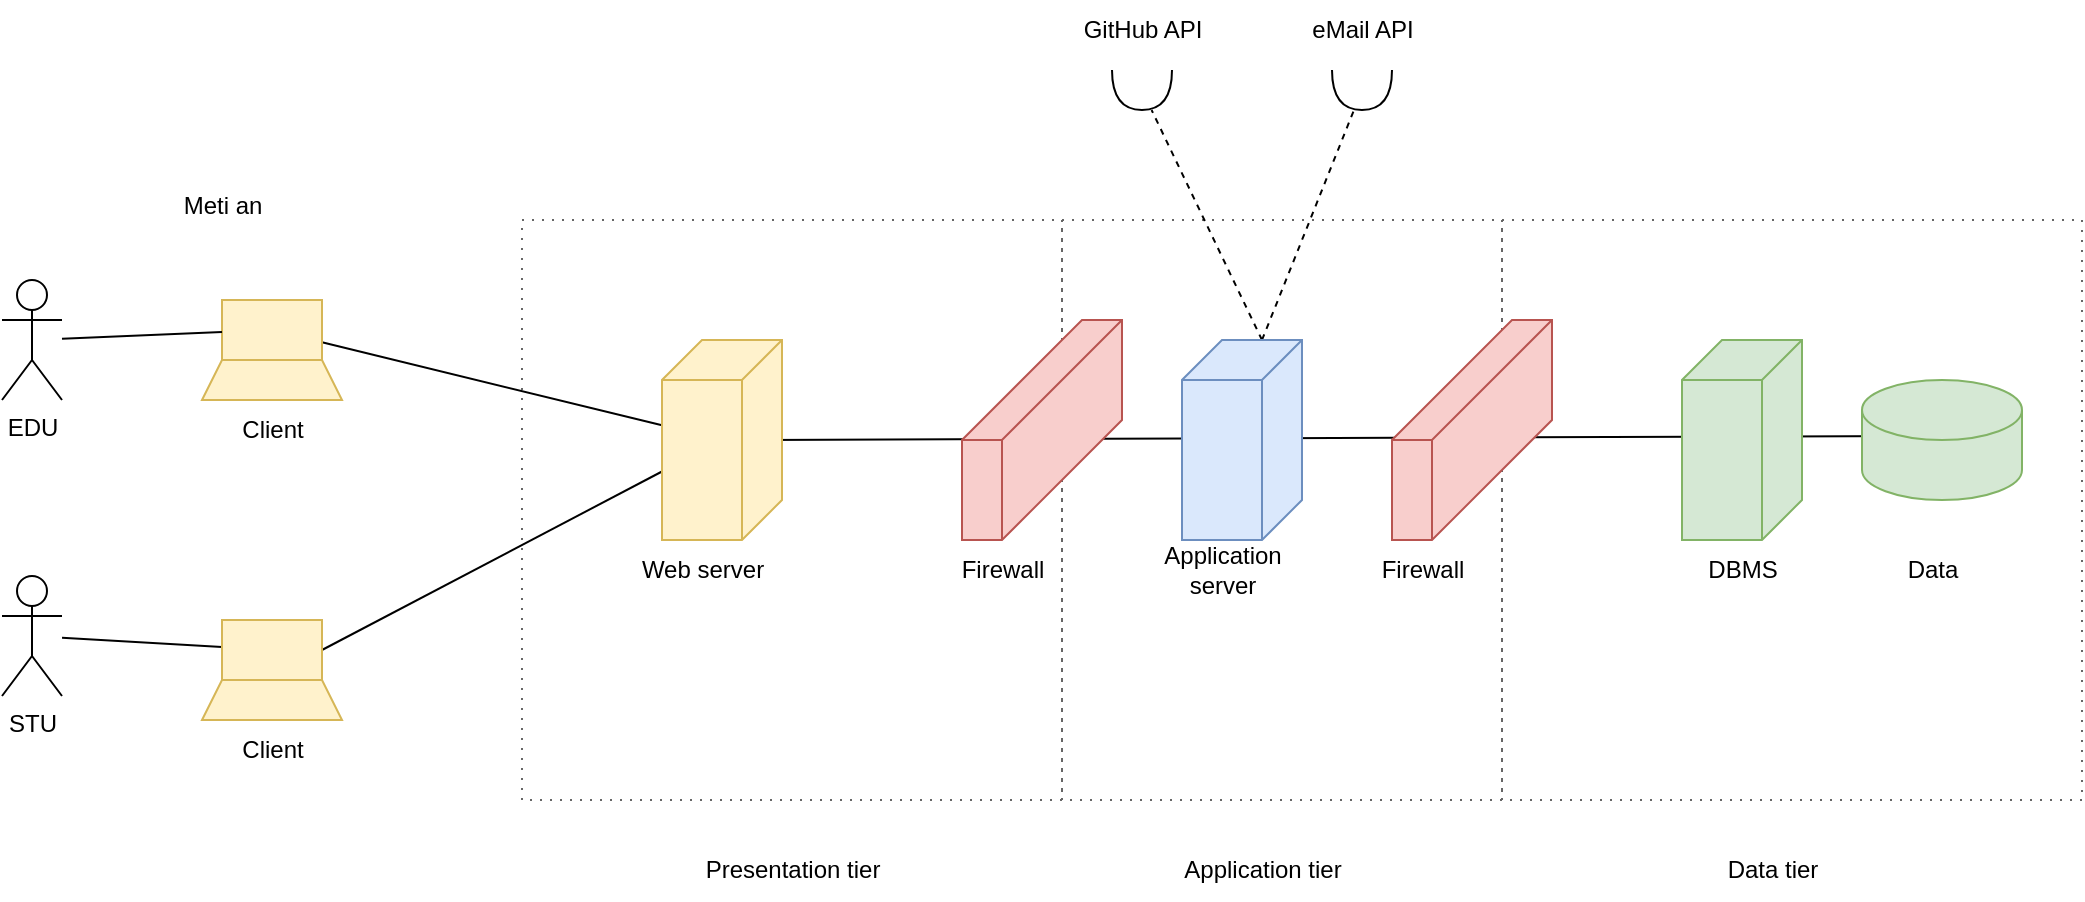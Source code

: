 <mxfile version="22.1.11" type="device" pages="9">
  <diagram name="High level components" id="cOoBFTMBQQrQHURf7YNJ">
    <mxGraphModel dx="1434" dy="738" grid="1" gridSize="10" guides="1" tooltips="1" connect="1" arrows="1" fold="1" page="1" pageScale="1" pageWidth="1654" pageHeight="1169" math="0" shadow="0">
      <root>
        <mxCell id="0" />
        <mxCell id="1" parent="0" />
        <mxCell id="325rAeDmDZbnP-FaZzJt-11" value="" style="endArrow=none;html=1;rounded=0;" parent="1" edge="1">
          <mxGeometry width="50" height="50" relative="1" as="geometry">
            <mxPoint x="590" y="470" as="sourcePoint" />
            <mxPoint x="1180" y="468" as="targetPoint" />
          </mxGeometry>
        </mxCell>
        <mxCell id="whrq9c6-1YdyCOkFaGTL-42" value="" style="rounded=0;whiteSpace=wrap;html=1;fillColor=none;fontColor=#333333;strokeColor=#666666;dashed=1;dashPattern=1 4;" parent="1" vertex="1">
          <mxGeometry x="970" y="360" width="290" height="290" as="geometry" />
        </mxCell>
        <mxCell id="whrq9c6-1YdyCOkFaGTL-41" value="" style="rounded=0;whiteSpace=wrap;html=1;fillColor=none;fontColor=#333333;strokeColor=#666666;dashed=1;dashPattern=1 4;" parent="1" vertex="1">
          <mxGeometry x="750" y="360" width="220" height="290" as="geometry" />
        </mxCell>
        <mxCell id="whrq9c6-1YdyCOkFaGTL-40" value="" style="rounded=0;whiteSpace=wrap;html=1;fillColor=none;fontColor=#333333;strokeColor=#666666;dashed=1;dashPattern=1 4;" parent="1" vertex="1">
          <mxGeometry x="480" y="360" width="270" height="290" as="geometry" />
        </mxCell>
        <mxCell id="whrq9c6-1YdyCOkFaGTL-52" style="rounded=0;orthogonalLoop=1;jettySize=auto;html=1;dashed=1;endArrow=none;endFill=0;exitX=0;exitY=0;exitDx=0;exitDy=20;exitPerimeter=0;" parent="1" source="whrq9c6-1YdyCOkFaGTL-1" target="SX0DmwltoXCPjksRXZ_--1" edge="1">
          <mxGeometry relative="1" as="geometry">
            <mxPoint x="797.2" y="310" as="targetPoint" />
          </mxGeometry>
        </mxCell>
        <mxCell id="whrq9c6-1YdyCOkFaGTL-53" style="rounded=0;orthogonalLoop=1;jettySize=auto;html=1;endArrow=none;endFill=0;exitX=0;exitY=0;exitDx=0;exitDy=20;exitPerimeter=0;dashed=1;" parent="1" source="whrq9c6-1YdyCOkFaGTL-1" target="SX0DmwltoXCPjksRXZ_--4" edge="1">
          <mxGeometry relative="1" as="geometry">
            <mxPoint x="894" y="310" as="targetPoint" />
          </mxGeometry>
        </mxCell>
        <mxCell id="whrq9c6-1YdyCOkFaGTL-1" value="" style="verticalAlign=top;align=left;spacingTop=8;spacingLeft=2;spacingRight=12;shape=cube;size=20;direction=south;fontStyle=4;html=1;whiteSpace=wrap;fillColor=#dae8fc;strokeColor=#6c8ebf;" parent="1" vertex="1">
          <mxGeometry x="810" y="420" width="60" height="100" as="geometry" />
        </mxCell>
        <mxCell id="whrq9c6-1YdyCOkFaGTL-2" value="Application &lt;br&gt;server" style="text;html=1;align=center;verticalAlign=middle;resizable=0;points=[];autosize=1;strokeColor=none;fillColor=none;" parent="1" vertex="1">
          <mxGeometry x="790" y="515" width="80" height="40" as="geometry" />
        </mxCell>
        <mxCell id="whrq9c6-1YdyCOkFaGTL-7" value="" style="verticalAlign=top;align=left;spacingTop=8;spacingLeft=2;spacingRight=12;shape=cube;size=60;direction=south;fontStyle=4;html=1;whiteSpace=wrap;fillStyle=auto;fillColor=#f8cecc;strokeColor=#b85450;" parent="1" vertex="1">
          <mxGeometry x="700" y="410" width="80" height="110" as="geometry" />
        </mxCell>
        <mxCell id="whrq9c6-1YdyCOkFaGTL-8" value="Firewall" style="text;html=1;align=center;verticalAlign=middle;resizable=0;points=[];autosize=1;strokeColor=none;fillColor=none;" parent="1" vertex="1">
          <mxGeometry x="690" y="520" width="60" height="30" as="geometry" />
        </mxCell>
        <mxCell id="325rAeDmDZbnP-FaZzJt-12" style="rounded=0;orthogonalLoop=1;jettySize=auto;html=1;endArrow=none;endFill=0;" parent="1" source="whrq9c6-1YdyCOkFaGTL-11" target="325rAeDmDZbnP-FaZzJt-8" edge="1">
          <mxGeometry relative="1" as="geometry" />
        </mxCell>
        <mxCell id="whrq9c6-1YdyCOkFaGTL-11" value="" style="whiteSpace=wrap;html=1;fillColor=#fff2cc;strokeColor=#d6b656;" parent="1" vertex="1">
          <mxGeometry x="330" y="400" width="50" height="30" as="geometry" />
        </mxCell>
        <mxCell id="whrq9c6-1YdyCOkFaGTL-12" value="" style="shape=trapezoid;perimeter=trapezoidPerimeter;whiteSpace=wrap;html=1;fixedSize=1;fillColor=#fff2cc;strokeColor=#d6b656;size=10;" parent="1" vertex="1">
          <mxGeometry x="320" y="430" width="70" height="20" as="geometry" />
        </mxCell>
        <mxCell id="whrq9c6-1YdyCOkFaGTL-13" value="Client" style="text;html=1;align=center;verticalAlign=middle;resizable=0;points=[];autosize=1;strokeColor=none;fillColor=none;" parent="1" vertex="1">
          <mxGeometry x="330" y="450" width="50" height="30" as="geometry" />
        </mxCell>
        <mxCell id="whrq9c6-1YdyCOkFaGTL-15" value="" style="verticalAlign=top;align=left;spacingTop=8;spacingLeft=2;spacingRight=12;shape=cube;size=60;direction=south;fontStyle=4;html=1;whiteSpace=wrap;fillStyle=auto;fillColor=#f8cecc;strokeColor=#b85450;" parent="1" vertex="1">
          <mxGeometry x="915" y="410" width="80" height="110" as="geometry" />
        </mxCell>
        <mxCell id="whrq9c6-1YdyCOkFaGTL-16" value="Firewall" style="text;html=1;align=center;verticalAlign=middle;resizable=0;points=[];autosize=1;strokeColor=none;fillColor=none;" parent="1" vertex="1">
          <mxGeometry x="900" y="520" width="60" height="30" as="geometry" />
        </mxCell>
        <mxCell id="whrq9c6-1YdyCOkFaGTL-20" value="" style="verticalAlign=top;align=left;spacingTop=8;spacingLeft=2;spacingRight=12;shape=cube;size=20;direction=south;fontStyle=4;html=1;whiteSpace=wrap;fillColor=#d5e8d4;strokeColor=#82b366;" parent="1" vertex="1">
          <mxGeometry x="1060" y="420" width="60" height="100" as="geometry" />
        </mxCell>
        <mxCell id="whrq9c6-1YdyCOkFaGTL-21" value="DBMS" style="text;html=1;align=center;verticalAlign=middle;resizable=0;points=[];autosize=1;strokeColor=none;fillColor=none;" parent="1" vertex="1">
          <mxGeometry x="1060" y="520" width="60" height="30" as="geometry" />
        </mxCell>
        <mxCell id="whrq9c6-1YdyCOkFaGTL-23" value="" style="shape=cylinder3;whiteSpace=wrap;html=1;boundedLbl=1;backgroundOutline=1;size=15;fillColor=#d5e8d4;strokeColor=#82b366;" parent="1" vertex="1">
          <mxGeometry x="1150" y="440" width="80" height="60" as="geometry" />
        </mxCell>
        <mxCell id="whrq9c6-1YdyCOkFaGTL-26" value="Data" style="text;html=1;align=center;verticalAlign=middle;resizable=0;points=[];autosize=1;strokeColor=none;fillColor=none;" parent="1" vertex="1">
          <mxGeometry x="1160" y="520" width="50" height="30" as="geometry" />
        </mxCell>
        <mxCell id="325rAeDmDZbnP-FaZzJt-16" style="rounded=0;orthogonalLoop=1;jettySize=auto;html=1;endArrow=none;endFill=0;" parent="1" source="whrq9c6-1YdyCOkFaGTL-33" target="whrq9c6-1YdyCOkFaGTL-11" edge="1">
          <mxGeometry relative="1" as="geometry" />
        </mxCell>
        <mxCell id="whrq9c6-1YdyCOkFaGTL-33" value="EDU" style="shape=umlActor;verticalLabelPosition=bottom;verticalAlign=top;html=1;outlineConnect=0;" parent="1" vertex="1">
          <mxGeometry x="220" y="390" width="30" height="60" as="geometry" />
        </mxCell>
        <mxCell id="325rAeDmDZbnP-FaZzJt-17" style="rounded=0;orthogonalLoop=1;jettySize=auto;html=1;endArrow=none;endFill=0;" parent="1" source="whrq9c6-1YdyCOkFaGTL-35" target="325rAeDmDZbnP-FaZzJt-5" edge="1">
          <mxGeometry relative="1" as="geometry" />
        </mxCell>
        <mxCell id="whrq9c6-1YdyCOkFaGTL-35" value="STU" style="shape=umlActor;verticalLabelPosition=bottom;verticalAlign=top;html=1;outlineConnect=0;" parent="1" vertex="1">
          <mxGeometry x="220" y="538" width="30" height="60" as="geometry" />
        </mxCell>
        <mxCell id="whrq9c6-1YdyCOkFaGTL-43" value="Presentation tier" style="text;html=1;align=center;verticalAlign=middle;resizable=0;points=[];autosize=1;strokeColor=none;fillColor=none;" parent="1" vertex="1">
          <mxGeometry x="560" y="670" width="110" height="30" as="geometry" />
        </mxCell>
        <mxCell id="whrq9c6-1YdyCOkFaGTL-44" value="Application tier" style="text;html=1;align=center;verticalAlign=middle;resizable=0;points=[];autosize=1;strokeColor=none;fillColor=none;" parent="1" vertex="1">
          <mxGeometry x="800" y="670" width="100" height="30" as="geometry" />
        </mxCell>
        <mxCell id="whrq9c6-1YdyCOkFaGTL-45" value="Data tier" style="text;html=1;align=center;verticalAlign=middle;resizable=0;points=[];autosize=1;strokeColor=none;fillColor=none;" parent="1" vertex="1">
          <mxGeometry x="1070" y="670" width="70" height="30" as="geometry" />
        </mxCell>
        <mxCell id="whrq9c6-1YdyCOkFaGTL-48" value="GitHub API" style="text;html=1;align=center;verticalAlign=middle;resizable=0;points=[];autosize=1;strokeColor=none;fillColor=none;" parent="1" vertex="1">
          <mxGeometry x="750" y="250" width="80" height="30" as="geometry" />
        </mxCell>
        <mxCell id="whrq9c6-1YdyCOkFaGTL-50" value="eMail API" style="text;html=1;align=center;verticalAlign=middle;resizable=0;points=[];autosize=1;strokeColor=none;fillColor=none;" parent="1" vertex="1">
          <mxGeometry x="865" y="250" width="70" height="30" as="geometry" />
        </mxCell>
        <mxCell id="SX0DmwltoXCPjksRXZ_--1" value="" style="shape=requiredInterface;html=1;verticalLabelPosition=bottom;sketch=0;rotation=90;" parent="1" vertex="1">
          <mxGeometry x="780" y="280" width="20" height="30" as="geometry" />
        </mxCell>
        <mxCell id="SX0DmwltoXCPjksRXZ_--4" value="" style="shape=requiredInterface;html=1;verticalLabelPosition=bottom;sketch=0;rotation=90;" parent="1" vertex="1">
          <mxGeometry x="890" y="280" width="20" height="30" as="geometry" />
        </mxCell>
        <mxCell id="325rAeDmDZbnP-FaZzJt-14" style="rounded=0;orthogonalLoop=1;jettySize=auto;html=1;endArrow=none;endFill=0;exitX=1;exitY=0.5;exitDx=0;exitDy=0;" parent="1" source="325rAeDmDZbnP-FaZzJt-5" target="325rAeDmDZbnP-FaZzJt-8" edge="1">
          <mxGeometry relative="1" as="geometry" />
        </mxCell>
        <mxCell id="325rAeDmDZbnP-FaZzJt-5" value="" style="whiteSpace=wrap;html=1;fillColor=#fff2cc;strokeColor=#d6b656;" parent="1" vertex="1">
          <mxGeometry x="330" y="560" width="50" height="30" as="geometry" />
        </mxCell>
        <mxCell id="325rAeDmDZbnP-FaZzJt-6" value="" style="shape=trapezoid;perimeter=trapezoidPerimeter;whiteSpace=wrap;html=1;fixedSize=1;fillColor=#fff2cc;strokeColor=#d6b656;size=10;" parent="1" vertex="1">
          <mxGeometry x="320" y="590" width="70" height="20" as="geometry" />
        </mxCell>
        <mxCell id="325rAeDmDZbnP-FaZzJt-7" value="Client" style="text;html=1;align=center;verticalAlign=middle;resizable=0;points=[];autosize=1;strokeColor=none;fillColor=none;" parent="1" vertex="1">
          <mxGeometry x="330" y="610" width="50" height="30" as="geometry" />
        </mxCell>
        <mxCell id="325rAeDmDZbnP-FaZzJt-8" value="" style="verticalAlign=top;align=left;spacingTop=8;spacingLeft=2;spacingRight=12;shape=cube;size=20;direction=south;fontStyle=4;html=1;whiteSpace=wrap;fillColor=#fff2cc;strokeColor=#d6b656;" parent="1" vertex="1">
          <mxGeometry x="550" y="420" width="60" height="100" as="geometry" />
        </mxCell>
        <mxCell id="325rAeDmDZbnP-FaZzJt-9" value="Web server" style="text;html=1;align=center;verticalAlign=middle;resizable=0;points=[];autosize=1;strokeColor=none;fillColor=none;" parent="1" vertex="1">
          <mxGeometry x="530" y="520" width="80" height="30" as="geometry" />
        </mxCell>
        <mxCell id="5wbWNk2Ig3NkhE_8Zkkn-1" value="Meti an&lt;br&gt;" style="text;html=1;align=center;verticalAlign=middle;resizable=0;points=[];autosize=1;strokeColor=none;fillColor=none;" parent="1" vertex="1">
          <mxGeometry x="300" y="338" width="60" height="30" as="geometry" />
        </mxCell>
      </root>
    </mxGraphModel>
  </diagram>
  <diagram id="GEOFSXBYY_uaa49tpmLa" name="Component diagram">
    <mxGraphModel dx="1434" dy="738" grid="1" gridSize="10" guides="1" tooltips="1" connect="1" arrows="1" fold="1" page="1" pageScale="1" pageWidth="1654" pageHeight="1169" math="0" shadow="0">
      <root>
        <mxCell id="0" />
        <mxCell id="1" parent="0" />
        <mxCell id="XylG27JU7PK3eP8t6BsH-8" style="edgeStyle=elbowEdgeStyle;rounded=0;orthogonalLoop=1;jettySize=auto;html=1;endArrow=none;endFill=0;" parent="1" source="DIwakF3W96JZLYulPcr_-1" target="DIwakF3W96JZLYulPcr_-5" edge="1">
          <mxGeometry relative="1" as="geometry" />
        </mxCell>
        <mxCell id="XylG27JU7PK3eP8t6BsH-9" style="edgeStyle=elbowEdgeStyle;rounded=0;orthogonalLoop=1;jettySize=auto;html=1;endArrow=none;endFill=0;" parent="1" source="DIwakF3W96JZLYulPcr_-1" target="K3vsCA65qydEFag3leHv-1" edge="1">
          <mxGeometry relative="1" as="geometry" />
        </mxCell>
        <mxCell id="XylG27JU7PK3eP8t6BsH-10" style="edgeStyle=elbowEdgeStyle;rounded=0;orthogonalLoop=1;jettySize=auto;html=1;endArrow=none;endFill=0;" parent="1" source="DIwakF3W96JZLYulPcr_-1" target="XylG27JU7PK3eP8t6BsH-2" edge="1">
          <mxGeometry relative="1" as="geometry" />
        </mxCell>
        <mxCell id="XylG27JU7PK3eP8t6BsH-11" style="edgeStyle=elbowEdgeStyle;rounded=0;orthogonalLoop=1;jettySize=auto;html=1;endArrow=none;endFill=0;" parent="1" source="DIwakF3W96JZLYulPcr_-1" target="XylG27JU7PK3eP8t6BsH-1" edge="1">
          <mxGeometry relative="1" as="geometry" />
        </mxCell>
        <mxCell id="XylG27JU7PK3eP8t6BsH-15" style="edgeStyle=elbowEdgeStyle;rounded=0;orthogonalLoop=1;jettySize=auto;html=1;endArrow=none;endFill=0;" parent="1" source="DIwakF3W96JZLYulPcr_-1" target="K3vsCA65qydEFag3leHv-2" edge="1">
          <mxGeometry relative="1" as="geometry" />
        </mxCell>
        <mxCell id="DIwakF3W96JZLYulPcr_-1" value="&lt;b style=&quot;font-size: 14px;&quot;&gt;EDU&lt;br style=&quot;font-size: 14px;&quot;&gt;WebApp&lt;br style=&quot;font-size: 14px;&quot;&gt;&lt;/b&gt;" style="html=1;dropTarget=0;whiteSpace=wrap;fontSize=14;fillColor=#fff2cc;strokeColor=#d6b656;" parent="1" vertex="1">
          <mxGeometry x="710" y="485" width="180" height="90" as="geometry" />
        </mxCell>
        <mxCell id="DIwakF3W96JZLYulPcr_-2" value="" style="shape=module;jettyWidth=8;jettyHeight=4;fillColor=#fff2cc;strokeColor=#d6b656;" parent="DIwakF3W96JZLYulPcr_-1" vertex="1">
          <mxGeometry x="1" width="20" height="20" relative="1" as="geometry">
            <mxPoint x="-27" y="7" as="offset" />
          </mxGeometry>
        </mxCell>
        <mxCell id="XylG27JU7PK3eP8t6BsH-16" style="edgeStyle=elbowEdgeStyle;rounded=0;orthogonalLoop=1;jettySize=auto;html=1;endArrow=none;endFill=0;" parent="1" source="DIwakF3W96JZLYulPcr_-3" target="XylG27JU7PK3eP8t6BsH-3" edge="1">
          <mxGeometry relative="1" as="geometry" />
        </mxCell>
        <mxCell id="XylG27JU7PK3eP8t6BsH-17" style="edgeStyle=elbowEdgeStyle;rounded=0;orthogonalLoop=1;jettySize=auto;html=1;endArrow=none;endFill=0;" parent="1" source="DIwakF3W96JZLYulPcr_-3" target="XylG27JU7PK3eP8t6BsH-4" edge="1">
          <mxGeometry relative="1" as="geometry" />
        </mxCell>
        <mxCell id="XylG27JU7PK3eP8t6BsH-18" style="edgeStyle=elbowEdgeStyle;rounded=0;orthogonalLoop=1;jettySize=auto;html=1;endArrow=none;endFill=0;" parent="1" source="DIwakF3W96JZLYulPcr_-3" target="XylG27JU7PK3eP8t6BsH-7" edge="1">
          <mxGeometry relative="1" as="geometry" />
        </mxCell>
        <mxCell id="XylG27JU7PK3eP8t6BsH-19" style="edgeStyle=elbowEdgeStyle;rounded=0;orthogonalLoop=1;jettySize=auto;html=1;endArrow=none;endFill=0;" parent="1" source="DIwakF3W96JZLYulPcr_-3" target="XylG27JU7PK3eP8t6BsH-5" edge="1">
          <mxGeometry relative="1" as="geometry" />
        </mxCell>
        <mxCell id="DIwakF3W96JZLYulPcr_-3" value="&lt;b style=&quot;font-size: 14px;&quot;&gt;STU&lt;br style=&quot;font-size: 14px;&quot;&gt;WebApp&lt;br style=&quot;font-size: 14px;&quot;&gt;&lt;/b&gt;" style="html=1;dropTarget=0;whiteSpace=wrap;fontSize=14;fillColor=#fff2cc;strokeColor=#d6b656;" parent="1" vertex="1">
          <mxGeometry x="710" y="930" width="180" height="90" as="geometry" />
        </mxCell>
        <mxCell id="DIwakF3W96JZLYulPcr_-4" value="" style="shape=module;jettyWidth=8;jettyHeight=4;fillColor=#fff2cc;strokeColor=#d6b656;" parent="DIwakF3W96JZLYulPcr_-3" vertex="1">
          <mxGeometry x="1" width="20" height="20" relative="1" as="geometry">
            <mxPoint x="-27" y="7" as="offset" />
          </mxGeometry>
        </mxCell>
        <mxCell id="apOxuv2w6RahuDsQ91DI-37" style="edgeStyle=orthogonalEdgeStyle;rounded=0;orthogonalLoop=1;jettySize=auto;html=1;endArrow=none;endFill=0;" parent="1" source="DIwakF3W96JZLYulPcr_-5" target="758whW3wnUASTh_ceuO4-10" edge="1">
          <mxGeometry relative="1" as="geometry" />
        </mxCell>
        <mxCell id="DIwakF3W96JZLYulPcr_-5" value="Auth manager&lt;br&gt;interface" style="shape=providedRequiredInterface;html=1;verticalLabelPosition=bottom;sketch=0;flipV=0;flipH=1;" parent="1" vertex="1">
          <mxGeometry x="1030" y="310" width="40" height="40" as="geometry" />
        </mxCell>
        <mxCell id="apOxuv2w6RahuDsQ91DI-30" style="rounded=0;orthogonalLoop=1;jettySize=auto;html=1;endArrow=none;endFill=0;edgeStyle=elbowEdgeStyle;" parent="1" source="K3vsCA65qydEFag3leHv-1" target="758whW3wnUASTh_ceuO4-3" edge="1">
          <mxGeometry relative="1" as="geometry">
            <Array as="points">
              <mxPoint x="1200" y="800" />
            </Array>
          </mxGeometry>
        </mxCell>
        <mxCell id="K3vsCA65qydEFag3leHv-1" value="Tournaments action&lt;br&gt;interface" style="shape=providedRequiredInterface;html=1;verticalLabelPosition=bottom;sketch=0;flipV=0;flipH=1;" parent="1" vertex="1">
          <mxGeometry x="1030" y="610" width="40" height="40" as="geometry" />
        </mxCell>
        <mxCell id="apOxuv2w6RahuDsQ91DI-31" style="rounded=0;orthogonalLoop=1;jettySize=auto;html=1;endArrow=none;endFill=0;edgeStyle=elbowEdgeStyle;" parent="1" source="K3vsCA65qydEFag3leHv-2" target="758whW3wnUASTh_ceuO4-5" edge="1">
          <mxGeometry relative="1" as="geometry">
            <Array as="points">
              <mxPoint x="1160" y="650" />
            </Array>
          </mxGeometry>
        </mxCell>
        <mxCell id="K3vsCA65qydEFag3leHv-2" value="Battles action&lt;br&gt;interface" style="shape=providedRequiredInterface;html=1;verticalLabelPosition=bottom;sketch=0;flipV=0;flipH=1;" parent="1" vertex="1">
          <mxGeometry x="1030" y="510" width="40" height="40" as="geometry" />
        </mxCell>
        <mxCell id="apOxuv2w6RahuDsQ91DI-33" style="rounded=0;orthogonalLoop=1;jettySize=auto;html=1;endArrow=none;endFill=0;edgeStyle=elbowEdgeStyle;" parent="1" source="XylG27JU7PK3eP8t6BsH-1" target="758whW3wnUASTh_ceuO4-1" edge="1">
          <mxGeometry relative="1" as="geometry" />
        </mxCell>
        <mxCell id="XylG27JU7PK3eP8t6BsH-1" value="Badges action&lt;br&gt;interface" style="shape=providedRequiredInterface;html=1;verticalLabelPosition=bottom;sketch=0;flipV=0;flipH=1;" parent="1" vertex="1">
          <mxGeometry x="1030" y="710" width="40" height="40" as="geometry" />
        </mxCell>
        <mxCell id="apOxuv2w6RahuDsQ91DI-32" style="rounded=0;orthogonalLoop=1;jettySize=auto;html=1;endArrow=none;endFill=0;edgeStyle=elbowEdgeStyle;" parent="1" source="XylG27JU7PK3eP8t6BsH-2" target="758whW3wnUASTh_ceuO4-7" edge="1">
          <mxGeometry relative="1" as="geometry">
            <Array as="points">
              <mxPoint x="1120" y="460" />
            </Array>
          </mxGeometry>
        </mxCell>
        <mxCell id="XylG27JU7PK3eP8t6BsH-2" value="Profile inspector&lt;br&gt;interface" style="shape=providedRequiredInterface;html=1;verticalLabelPosition=bottom;sketch=0;flipV=0;flipH=1;" parent="1" vertex="1">
          <mxGeometry x="1030" y="410" width="40" height="40" as="geometry" />
        </mxCell>
        <mxCell id="apOxuv2w6RahuDsQ91DI-38" style="edgeStyle=orthogonalEdgeStyle;rounded=0;orthogonalLoop=1;jettySize=auto;html=1;endArrow=none;endFill=0;" parent="1" source="XylG27JU7PK3eP8t6BsH-3" target="758whW3wnUASTh_ceuO4-10" edge="1">
          <mxGeometry relative="1" as="geometry" />
        </mxCell>
        <mxCell id="XylG27JU7PK3eP8t6BsH-3" value="Auth manager&lt;br&gt;interface" style="shape=providedRequiredInterface;html=1;verticalLabelPosition=bottom;sketch=0;flipV=0;flipH=1;" parent="1" vertex="1">
          <mxGeometry x="1030" y="1100" width="40" height="40" as="geometry" />
        </mxCell>
        <mxCell id="apOxuv2w6RahuDsQ91DI-34" style="rounded=0;orthogonalLoop=1;jettySize=auto;html=1;endArrow=none;endFill=0;edgeStyle=elbowEdgeStyle;" parent="1" source="XylG27JU7PK3eP8t6BsH-4" target="758whW3wnUASTh_ceuO4-3" edge="1">
          <mxGeometry relative="1" as="geometry">
            <Array as="points">
              <mxPoint x="1200" y="960" />
            </Array>
          </mxGeometry>
        </mxCell>
        <mxCell id="XylG27JU7PK3eP8t6BsH-4" value="Tournaments action&lt;br&gt;interface" style="shape=providedRequiredInterface;html=1;verticalLabelPosition=bottom;sketch=0;flipV=0;flipH=1;" parent="1" vertex="1">
          <mxGeometry x="1030" y="1010" width="40" height="40" as="geometry" />
        </mxCell>
        <mxCell id="apOxuv2w6RahuDsQ91DI-35" style="rounded=0;orthogonalLoop=1;jettySize=auto;html=1;endArrow=none;endFill=0;edgeStyle=elbowEdgeStyle;" parent="1" source="apOxuv2w6RahuDsQ91DI-43" target="758whW3wnUASTh_ceuO4-5" edge="1">
          <mxGeometry relative="1" as="geometry">
            <Array as="points" />
          </mxGeometry>
        </mxCell>
        <mxCell id="XylG27JU7PK3eP8t6BsH-5" value="Battles action&lt;br&gt;interface" style="shape=providedRequiredInterface;html=1;verticalLabelPosition=bottom;sketch=0;flipV=0;flipH=1;" parent="1" vertex="1">
          <mxGeometry x="1030" y="910" width="40" height="40" as="geometry" />
        </mxCell>
        <mxCell id="apOxuv2w6RahuDsQ91DI-36" style="rounded=0;orthogonalLoop=1;jettySize=auto;html=1;endArrow=none;endFill=0;edgeStyle=elbowEdgeStyle;" parent="1" source="apOxuv2w6RahuDsQ91DI-46" target="758whW3wnUASTh_ceuO4-7" edge="1">
          <mxGeometry relative="1" as="geometry">
            <Array as="points" />
          </mxGeometry>
        </mxCell>
        <mxCell id="XylG27JU7PK3eP8t6BsH-7" value="Profile inspector&lt;br&gt;interface" style="shape=providedRequiredInterface;html=1;verticalLabelPosition=bottom;sketch=0;flipV=0;flipH=1;" parent="1" vertex="1">
          <mxGeometry x="1030" y="810" width="40" height="40" as="geometry" />
        </mxCell>
        <mxCell id="758whW3wnUASTh_ceuO4-30" style="edgeStyle=elbowEdgeStyle;rounded=0;orthogonalLoop=1;jettySize=auto;html=1;endArrow=none;endFill=0;fillColor=#e1d5e7;strokeColor=#9673a6;" parent="1" source="758whW3wnUASTh_ceuO4-1" target="758whW3wnUASTh_ceuO4-26" edge="1">
          <mxGeometry relative="1" as="geometry" />
        </mxCell>
        <mxCell id="758whW3wnUASTh_ceuO4-44" style="edgeStyle=elbowEdgeStyle;rounded=0;orthogonalLoop=1;jettySize=auto;html=1;endArrow=none;endFill=0;fillColor=#d5e8d4;strokeColor=#82b366;exitX=1;exitY=0.25;exitDx=0;exitDy=0;" parent="1" source="758whW3wnUASTh_ceuO4-1" target="758whW3wnUASTh_ceuO4-39" edge="1">
          <mxGeometry relative="1" as="geometry" />
        </mxCell>
        <mxCell id="758whW3wnUASTh_ceuO4-1" value="&lt;b&gt;Badges&lt;br&gt;manager&lt;br&gt;&lt;/b&gt;" style="html=1;dropTarget=0;whiteSpace=wrap;fillColor=#dae8fc;strokeColor=#6c8ebf;" parent="1" vertex="1">
          <mxGeometry x="1480" y="600" width="160" height="80" as="geometry" />
        </mxCell>
        <mxCell id="758whW3wnUASTh_ceuO4-2" value="" style="shape=module;jettyWidth=8;jettyHeight=4;fillColor=#dae8fc;strokeColor=#6c8ebf;" parent="758whW3wnUASTh_ceuO4-1" vertex="1">
          <mxGeometry x="1" width="20" height="20" relative="1" as="geometry">
            <mxPoint x="-27" y="7" as="offset" />
          </mxGeometry>
        </mxCell>
        <mxCell id="758whW3wnUASTh_ceuO4-13" style="edgeStyle=orthogonalEdgeStyle;rounded=0;orthogonalLoop=1;jettySize=auto;html=1;endArrow=none;endFill=0;" parent="1" source="758whW3wnUASTh_ceuO4-3" target="758whW3wnUASTh_ceuO4-12" edge="1">
          <mxGeometry relative="1" as="geometry" />
        </mxCell>
        <mxCell id="758whW3wnUASTh_ceuO4-29" style="rounded=0;orthogonalLoop=1;jettySize=auto;html=1;endArrow=none;endFill=0;exitX=1;exitY=0.5;exitDx=0;exitDy=0;edgeStyle=elbowEdgeStyle;fillColor=#e1d5e7;strokeColor=#9673a6;" parent="1" source="758whW3wnUASTh_ceuO4-3" target="758whW3wnUASTh_ceuO4-26" edge="1">
          <mxGeometry relative="1" as="geometry" />
        </mxCell>
        <mxCell id="758whW3wnUASTh_ceuO4-46" style="edgeStyle=elbowEdgeStyle;rounded=0;orthogonalLoop=1;jettySize=auto;html=1;endArrow=none;endFill=0;fillColor=#d5e8d4;strokeColor=#82b366;exitX=1;exitY=0.25;exitDx=0;exitDy=0;" parent="1" source="758whW3wnUASTh_ceuO4-3" target="758whW3wnUASTh_ceuO4-39" edge="1">
          <mxGeometry relative="1" as="geometry" />
        </mxCell>
        <mxCell id="apOxuv2w6RahuDsQ91DI-9" style="edgeStyle=elbowEdgeStyle;rounded=0;orthogonalLoop=1;jettySize=auto;html=1;fillColor=#fad7ac;strokeColor=#b46504;endArrow=none;endFill=0;exitX=1;exitY=0.75;exitDx=0;exitDy=0;" parent="1" source="758whW3wnUASTh_ceuO4-3" target="apOxuv2w6RahuDsQ91DI-6" edge="1">
          <mxGeometry relative="1" as="geometry" />
        </mxCell>
        <mxCell id="758whW3wnUASTh_ceuO4-3" value="&lt;b&gt;Tournaments&lt;br&gt;manager&lt;br&gt;&lt;/b&gt;" style="html=1;dropTarget=0;whiteSpace=wrap;fillColor=#dae8fc;strokeColor=#6c8ebf;" parent="1" vertex="1">
          <mxGeometry x="1480" y="920" width="160" height="80" as="geometry" />
        </mxCell>
        <mxCell id="758whW3wnUASTh_ceuO4-4" value="" style="shape=module;jettyWidth=8;jettyHeight=4;fillColor=#dae8fc;strokeColor=#6c8ebf;" parent="758whW3wnUASTh_ceuO4-3" vertex="1">
          <mxGeometry x="1" width="20" height="20" relative="1" as="geometry">
            <mxPoint x="-27" y="7" as="offset" />
          </mxGeometry>
        </mxCell>
        <mxCell id="758whW3wnUASTh_ceuO4-28" style="rounded=0;orthogonalLoop=1;jettySize=auto;html=1;endArrow=none;endFill=0;exitDx=0;exitDy=0;edgeStyle=elbowEdgeStyle;fillColor=#e1d5e7;strokeColor=#9673a6;" parent="1" source="C0yePoJCWu_Ar_9S11x2-4" target="758whW3wnUASTh_ceuO4-26" edge="1">
          <mxGeometry relative="1" as="geometry" />
        </mxCell>
        <mxCell id="758whW3wnUASTh_ceuO4-45" style="edgeStyle=elbowEdgeStyle;rounded=0;orthogonalLoop=1;jettySize=auto;html=1;endArrow=none;endFill=0;fillColor=#d5e8d4;strokeColor=#82b366;exitX=1;exitY=0.25;exitDx=0;exitDy=0;" parent="1" source="758whW3wnUASTh_ceuO4-5" target="758whW3wnUASTh_ceuO4-39" edge="1">
          <mxGeometry relative="1" as="geometry" />
        </mxCell>
        <mxCell id="apOxuv2w6RahuDsQ91DI-10" style="edgeStyle=elbowEdgeStyle;rounded=0;orthogonalLoop=1;jettySize=auto;html=1;fillColor=#fad7ac;strokeColor=#b46504;endArrow=none;endFill=0;exitX=1;exitY=0.75;exitDx=0;exitDy=0;" parent="1" source="758whW3wnUASTh_ceuO4-5" target="apOxuv2w6RahuDsQ91DI-6" edge="1">
          <mxGeometry relative="1" as="geometry" />
        </mxCell>
        <mxCell id="dd3WBzlH9bCQJZS-CcU6-2" style="edgeStyle=orthogonalEdgeStyle;rounded=0;orthogonalLoop=1;jettySize=auto;html=1;exitX=0;exitY=0.75;exitDx=0;exitDy=0;endArrow=none;endFill=0;dashed=1;" parent="1" source="758whW3wnUASTh_ceuO4-5" target="dd3WBzlH9bCQJZS-CcU6-3" edge="1">
          <mxGeometry relative="1" as="geometry">
            <mxPoint x="1425.001" y="1270" as="targetPoint" />
          </mxGeometry>
        </mxCell>
        <mxCell id="758whW3wnUASTh_ceuO4-5" value="&lt;b&gt;Battles&lt;br&gt;manager&lt;br&gt;&lt;/b&gt;" style="html=1;dropTarget=0;whiteSpace=wrap;fillColor=#dae8fc;strokeColor=#6c8ebf;" parent="1" vertex="1">
          <mxGeometry x="1480" y="720" width="160" height="80" as="geometry" />
        </mxCell>
        <mxCell id="758whW3wnUASTh_ceuO4-6" value="" style="shape=module;jettyWidth=8;jettyHeight=4;fillColor=#dae8fc;strokeColor=#6c8ebf;" parent="758whW3wnUASTh_ceuO4-5" vertex="1">
          <mxGeometry x="1" width="20" height="20" relative="1" as="geometry">
            <mxPoint x="-27" y="7" as="offset" />
          </mxGeometry>
        </mxCell>
        <mxCell id="758whW3wnUASTh_ceuO4-47" style="edgeStyle=elbowEdgeStyle;rounded=0;orthogonalLoop=1;jettySize=auto;html=1;endArrow=none;endFill=0;fillColor=#d5e8d4;strokeColor=#82b366;exitX=1;exitY=0.25;exitDx=0;exitDy=0;" parent="1" source="758whW3wnUASTh_ceuO4-7" target="758whW3wnUASTh_ceuO4-39" edge="1">
          <mxGeometry relative="1" as="geometry" />
        </mxCell>
        <mxCell id="758whW3wnUASTh_ceuO4-7" value="&lt;b&gt;Profile&lt;br&gt;Inspector&lt;br&gt;&lt;/b&gt;" style="html=1;dropTarget=0;whiteSpace=wrap;fillColor=#dae8fc;strokeColor=#6c8ebf;" parent="1" vertex="1">
          <mxGeometry x="1480" y="480" width="160" height="80" as="geometry" />
        </mxCell>
        <mxCell id="758whW3wnUASTh_ceuO4-8" value="" style="shape=module;jettyWidth=8;jettyHeight=4;fillColor=#dae8fc;strokeColor=#6c8ebf;" parent="758whW3wnUASTh_ceuO4-7" vertex="1">
          <mxGeometry x="1" width="20" height="20" relative="1" as="geometry">
            <mxPoint x="-27" y="7" as="offset" />
          </mxGeometry>
        </mxCell>
        <mxCell id="758whW3wnUASTh_ceuO4-14" style="edgeStyle=orthogonalEdgeStyle;rounded=0;orthogonalLoop=1;jettySize=auto;html=1;endArrow=none;endFill=0;" parent="1" source="758whW3wnUASTh_ceuO4-12" target="758whW3wnUASTh_ceuO4-5" edge="1">
          <mxGeometry relative="1" as="geometry" />
        </mxCell>
        <mxCell id="758whW3wnUASTh_ceuO4-12" value="TournamentInt" style="shape=providedRequiredInterface;html=1;verticalLabelPosition=bottom;sketch=0;rotation=90;" parent="1" vertex="1">
          <mxGeometry x="1545" y="843.5" width="30" height="30" as="geometry" />
        </mxCell>
        <mxCell id="758whW3wnUASTh_ceuO4-31" value="" style="group" parent="1" vertex="1" connectable="0">
          <mxGeometry x="1801" y="720" width="280" height="80" as="geometry" />
        </mxCell>
        <mxCell id="758whW3wnUASTh_ceuO4-10" value="&lt;b&gt;Auth&lt;br&gt;manager&lt;br&gt;&lt;/b&gt;" style="html=1;dropTarget=0;whiteSpace=wrap;fillColor=#dae8fc;strokeColor=#6c8ebf;" parent="758whW3wnUASTh_ceuO4-31" vertex="1">
          <mxGeometry x="229" width="160" height="80" as="geometry" />
        </mxCell>
        <mxCell id="758whW3wnUASTh_ceuO4-11" value="" style="shape=module;jettyWidth=8;jettyHeight=4;fillColor=#e1d5e7;strokeColor=#9673a6;" parent="758whW3wnUASTh_ceuO4-10" vertex="1">
          <mxGeometry x="1" width="20" height="20" relative="1" as="geometry">
            <mxPoint x="-27" y="7" as="offset" />
          </mxGeometry>
        </mxCell>
        <mxCell id="758whW3wnUASTh_ceuO4-26" value="AuthInt" style="shape=providedRequiredInterface;html=1;verticalLabelPosition=bottom;sketch=0;fillColor=#e1d5e7;strokeColor=#9673a6;" parent="758whW3wnUASTh_ceuO4-31" vertex="1">
          <mxGeometry y="25" width="30" height="30" as="geometry" />
        </mxCell>
        <mxCell id="758whW3wnUASTh_ceuO4-27" style="edgeStyle=orthogonalEdgeStyle;rounded=0;orthogonalLoop=1;jettySize=auto;html=1;endArrow=none;endFill=0;fillColor=#e1d5e7;strokeColor=#9673a6;" parent="758whW3wnUASTh_ceuO4-31" source="758whW3wnUASTh_ceuO4-10" target="758whW3wnUASTh_ceuO4-26" edge="1">
          <mxGeometry relative="1" as="geometry" />
        </mxCell>
        <mxCell id="758whW3wnUASTh_ceuO4-36" value="" style="group" parent="1" vertex="1" connectable="0">
          <mxGeometry x="1740" y="500" width="280" height="80" as="geometry" />
        </mxCell>
        <mxCell id="758whW3wnUASTh_ceuO4-37" value="&lt;b&gt;Query&lt;br&gt;manager&lt;br&gt;&lt;/b&gt;" style="html=1;dropTarget=0;whiteSpace=wrap;fillColor=#dae8fc;strokeColor=#6c8ebf;" parent="758whW3wnUASTh_ceuO4-36" vertex="1">
          <mxGeometry x="120" width="160" height="80" as="geometry" />
        </mxCell>
        <mxCell id="758whW3wnUASTh_ceuO4-38" value="" style="shape=module;jettyWidth=8;jettyHeight=4;fillColor=#d5e8d4;strokeColor=#82b366;" parent="758whW3wnUASTh_ceuO4-37" vertex="1">
          <mxGeometry x="1" width="20" height="20" relative="1" as="geometry">
            <mxPoint x="-27" y="7" as="offset" />
          </mxGeometry>
        </mxCell>
        <mxCell id="758whW3wnUASTh_ceuO4-39" value="QueryInt" style="shape=providedRequiredInterface;html=1;verticalLabelPosition=bottom;sketch=0;fillColor=#d5e8d4;strokeColor=#82b366;" parent="758whW3wnUASTh_ceuO4-36" vertex="1">
          <mxGeometry y="25" width="30" height="30" as="geometry" />
        </mxCell>
        <mxCell id="758whW3wnUASTh_ceuO4-40" style="edgeStyle=orthogonalEdgeStyle;rounded=0;orthogonalLoop=1;jettySize=auto;html=1;endArrow=none;endFill=0;fillColor=#d5e8d4;strokeColor=#82b366;" parent="758whW3wnUASTh_ceuO4-36" source="758whW3wnUASTh_ceuO4-37" target="758whW3wnUASTh_ceuO4-39" edge="1">
          <mxGeometry relative="1" as="geometry" />
        </mxCell>
        <mxCell id="apOxuv2w6RahuDsQ91DI-3" value="" style="group" parent="1" vertex="1" connectable="0">
          <mxGeometry x="1770" y="940" width="280" height="80" as="geometry" />
        </mxCell>
        <mxCell id="apOxuv2w6RahuDsQ91DI-4" value="&lt;b&gt;Notification&lt;br&gt;manager&lt;br&gt;&lt;/b&gt;" style="html=1;dropTarget=0;whiteSpace=wrap;fillColor=#dae8fc;strokeColor=#6c8ebf;" parent="apOxuv2w6RahuDsQ91DI-3" vertex="1">
          <mxGeometry x="120" width="160" height="80" as="geometry" />
        </mxCell>
        <mxCell id="apOxuv2w6RahuDsQ91DI-5" value="" style="shape=module;jettyWidth=8;jettyHeight=4;fillColor=#fad7ac;strokeColor=#b46504;" parent="apOxuv2w6RahuDsQ91DI-4" vertex="1">
          <mxGeometry x="1" width="20" height="20" relative="1" as="geometry">
            <mxPoint x="-27" y="7" as="offset" />
          </mxGeometry>
        </mxCell>
        <mxCell id="apOxuv2w6RahuDsQ91DI-6" value="NotificationInt" style="shape=providedRequiredInterface;html=1;verticalLabelPosition=bottom;sketch=0;fillColor=#fad7ac;strokeColor=#b46504;" parent="apOxuv2w6RahuDsQ91DI-3" vertex="1">
          <mxGeometry y="25" width="30" height="30" as="geometry" />
        </mxCell>
        <mxCell id="apOxuv2w6RahuDsQ91DI-7" style="edgeStyle=orthogonalEdgeStyle;rounded=0;orthogonalLoop=1;jettySize=auto;html=1;endArrow=none;endFill=0;fillColor=#fad7ac;strokeColor=#b46504;" parent="apOxuv2w6RahuDsQ91DI-3" source="apOxuv2w6RahuDsQ91DI-4" target="apOxuv2w6RahuDsQ91DI-6" edge="1">
          <mxGeometry relative="1" as="geometry" />
        </mxCell>
        <mxCell id="apOxuv2w6RahuDsQ91DI-44" value="" style="rounded=0;orthogonalLoop=1;jettySize=auto;html=1;endArrow=none;endFill=0;edgeStyle=elbowEdgeStyle;" parent="1" source="XylG27JU7PK3eP8t6BsH-5" target="apOxuv2w6RahuDsQ91DI-43" edge="1">
          <mxGeometry relative="1" as="geometry">
            <mxPoint x="1070" y="930" as="sourcePoint" />
            <mxPoint x="1480" y="760" as="targetPoint" />
            <Array as="points">
              <mxPoint x="1160" y="830" />
            </Array>
          </mxGeometry>
        </mxCell>
        <mxCell id="apOxuv2w6RahuDsQ91DI-43" value="" style="shape=waypoint;sketch=0;size=6;pointerEvents=1;points=[];fillColor=none;resizable=0;rotatable=0;perimeter=centerPerimeter;snapToPoint=1;" parent="1" vertex="1">
          <mxGeometry x="1150" y="750" width="20" height="20" as="geometry" />
        </mxCell>
        <mxCell id="apOxuv2w6RahuDsQ91DI-45" value="" style="shape=waypoint;sketch=0;size=6;pointerEvents=1;points=[];fillColor=none;resizable=0;rotatable=0;perimeter=centerPerimeter;snapToPoint=1;" parent="1" vertex="1">
          <mxGeometry x="1190" y="950" width="20" height="20" as="geometry" />
        </mxCell>
        <mxCell id="apOxuv2w6RahuDsQ91DI-47" value="" style="rounded=0;orthogonalLoop=1;jettySize=auto;html=1;endArrow=none;endFill=0;edgeStyle=elbowEdgeStyle;" parent="1" source="XylG27JU7PK3eP8t6BsH-7" target="apOxuv2w6RahuDsQ91DI-46" edge="1">
          <mxGeometry relative="1" as="geometry">
            <mxPoint x="1070" y="830" as="sourcePoint" />
            <mxPoint x="1480" y="520" as="targetPoint" />
            <Array as="points">
              <mxPoint x="1120" y="650" />
            </Array>
          </mxGeometry>
        </mxCell>
        <mxCell id="apOxuv2w6RahuDsQ91DI-46" value="" style="shape=waypoint;sketch=0;size=6;pointerEvents=1;points=[];fillColor=none;resizable=0;rotatable=0;perimeter=centerPerimeter;snapToPoint=1;" parent="1" vertex="1">
          <mxGeometry x="1110" y="510" width="20" height="20" as="geometry" />
        </mxCell>
        <mxCell id="apOxuv2w6RahuDsQ91DI-49" value="" style="group" parent="1" vertex="1" connectable="0">
          <mxGeometry x="2060" y="70" width="280" height="80" as="geometry" />
        </mxCell>
        <mxCell id="apOxuv2w6RahuDsQ91DI-50" value="&lt;b&gt;DBMS&lt;br&gt;&lt;/b&gt;" style="html=1;dropTarget=0;whiteSpace=wrap;fillColor=#d5e8d4;strokeColor=#82b366;" parent="apOxuv2w6RahuDsQ91DI-49" vertex="1">
          <mxGeometry x="230" width="160" height="80" as="geometry" />
        </mxCell>
        <mxCell id="apOxuv2w6RahuDsQ91DI-51" value="" style="shape=module;jettyWidth=8;jettyHeight=4;fillColor=#d5e8d4;strokeColor=#82b366;" parent="apOxuv2w6RahuDsQ91DI-50" vertex="1">
          <mxGeometry x="1" width="20" height="20" relative="1" as="geometry">
            <mxPoint x="-27" y="7" as="offset" />
          </mxGeometry>
        </mxCell>
        <mxCell id="apOxuv2w6RahuDsQ91DI-52" value="DBMS&lt;br&gt;interface" style="shape=providedRequiredInterface;html=1;verticalLabelPosition=bottom;sketch=0;" parent="apOxuv2w6RahuDsQ91DI-49" vertex="1">
          <mxGeometry y="25" width="30" height="30" as="geometry" />
        </mxCell>
        <mxCell id="apOxuv2w6RahuDsQ91DI-53" style="edgeStyle=orthogonalEdgeStyle;rounded=0;orthogonalLoop=1;jettySize=auto;html=1;endArrow=none;endFill=0;" parent="apOxuv2w6RahuDsQ91DI-49" source="apOxuv2w6RahuDsQ91DI-50" target="apOxuv2w6RahuDsQ91DI-52" edge="1">
          <mxGeometry relative="1" as="geometry" />
        </mxCell>
        <mxCell id="apOxuv2w6RahuDsQ91DI-55" style="edgeStyle=orthogonalEdgeStyle;rounded=0;orthogonalLoop=1;jettySize=auto;html=1;endArrow=none;endFill=0;" parent="1" source="758whW3wnUASTh_ceuO4-37" target="apOxuv2w6RahuDsQ91DI-52" edge="1">
          <mxGeometry relative="1" as="geometry">
            <Array as="points">
              <mxPoint x="1940" y="110" />
            </Array>
          </mxGeometry>
        </mxCell>
        <mxCell id="99z6p9EfWcxoERIi5Lqi-1" value="&lt;b&gt;CKB platform&lt;/b&gt;" style="shape=umlFrame;whiteSpace=wrap;html=1;pointerEvents=0;width=260;height=60;strokeWidth=2;fillColor=#dae8fc;strokeColor=#6c8ebf;" parent="1" vertex="1">
          <mxGeometry x="1340" y="250" width="940" height="950" as="geometry" />
        </mxCell>
        <mxCell id="99z6p9EfWcxoERIi5Lqi-2" value="&lt;b&gt;DBMS&lt;/b&gt;" style="shape=umlFrame;whiteSpace=wrap;html=1;pointerEvents=0;width=140;height=40;strokeWidth=2;fillColor=#d5e8d4;strokeColor=#82b366;" parent="1" vertex="1">
          <mxGeometry x="2150" y="20" width="360" height="170" as="geometry" />
        </mxCell>
        <mxCell id="99z6p9EfWcxoERIi5Lqi-5" value="" style="rounded=0;whiteSpace=wrap;html=1;fillColor=#dae8fc;strokeColor=#6c8ebf;" parent="1" vertex="1">
          <mxGeometry x="1330" y="320" width="20" height="20" as="geometry" />
        </mxCell>
        <mxCell id="99z6p9EfWcxoERIi5Lqi-6" value="" style="rounded=0;whiteSpace=wrap;html=1;fillColor=#dae8fc;strokeColor=#6c8ebf;" parent="1" vertex="1">
          <mxGeometry x="1330" y="510" width="20" height="20" as="geometry" />
        </mxCell>
        <mxCell id="99z6p9EfWcxoERIi5Lqi-7" value="" style="rounded=0;whiteSpace=wrap;html=1;fillColor=#dae8fc;strokeColor=#6c8ebf;" parent="1" vertex="1">
          <mxGeometry x="1330" y="630" width="20" height="20" as="geometry" />
        </mxCell>
        <mxCell id="99z6p9EfWcxoERIi5Lqi-9" value="" style="rounded=0;whiteSpace=wrap;html=1;fillColor=#dae8fc;strokeColor=#6c8ebf;" parent="1" vertex="1">
          <mxGeometry x="1330" y="750" width="20" height="20" as="geometry" />
        </mxCell>
        <mxCell id="99z6p9EfWcxoERIi5Lqi-10" value="" style="rounded=0;whiteSpace=wrap;html=1;fillColor=#dae8fc;strokeColor=#6c8ebf;" parent="1" vertex="1">
          <mxGeometry x="1330" y="950" width="20" height="20" as="geometry" />
        </mxCell>
        <mxCell id="99z6p9EfWcxoERIi5Lqi-11" value="" style="rounded=0;whiteSpace=wrap;html=1;fillColor=#dae8fc;strokeColor=#6c8ebf;" parent="1" vertex="1">
          <mxGeometry x="1330" y="1110" width="20" height="20" as="geometry" />
        </mxCell>
        <mxCell id="99z6p9EfWcxoERIi5Lqi-13" value="" style="rounded=0;whiteSpace=wrap;html=1;fillColor=#dae8fc;strokeColor=#6c8ebf;" parent="1" vertex="1">
          <mxGeometry x="1931" y="240" width="20" height="20" as="geometry" />
        </mxCell>
        <mxCell id="dd3WBzlH9bCQJZS-CcU6-3" value="" style="shape=requiredInterface;html=1;verticalLabelPosition=bottom;sketch=0;rotation=-90;" parent="1" vertex="1">
          <mxGeometry x="1420" y="1270" width="20" height="30" as="geometry" />
        </mxCell>
        <mxCell id="dd3WBzlH9bCQJZS-CcU6-4" value="GitHub API" style="text;html=1;align=center;verticalAlign=middle;resizable=0;points=[];autosize=1;strokeColor=none;fillColor=none;" parent="1" vertex="1">
          <mxGeometry x="1390" y="1295" width="80" height="30" as="geometry" />
        </mxCell>
        <mxCell id="0fTbBttJm2J-pMs6CKnE-1" value="" style="shape=requiredInterface;html=1;verticalLabelPosition=bottom;sketch=0;rotation=-90;" parent="1" vertex="1">
          <mxGeometry x="1960" y="1270" width="20" height="30" as="geometry" />
        </mxCell>
        <mxCell id="0fTbBttJm2J-pMs6CKnE-2" value="Email API" style="text;html=1;align=center;verticalAlign=middle;resizable=0;points=[];autosize=1;strokeColor=none;fillColor=none;" parent="1" vertex="1">
          <mxGeometry x="1930" y="1295" width="80" height="30" as="geometry" />
        </mxCell>
        <mxCell id="0fTbBttJm2J-pMs6CKnE-3" style="edgeStyle=orthogonalEdgeStyle;rounded=0;orthogonalLoop=1;jettySize=auto;html=1;dashed=1;endArrow=none;endFill=0;" parent="1" source="apOxuv2w6RahuDsQ91DI-4" target="0fTbBttJm2J-pMs6CKnE-1" edge="1">
          <mxGeometry relative="1" as="geometry" />
        </mxCell>
        <mxCell id="0fTbBttJm2J-pMs6CKnE-4" value="" style="rounded=0;whiteSpace=wrap;html=1;fillColor=#dae8fc;strokeColor=#6c8ebf;" parent="1" vertex="1">
          <mxGeometry x="1420" y="1190" width="20" height="20" as="geometry" />
        </mxCell>
        <mxCell id="0fTbBttJm2J-pMs6CKnE-5" value="" style="rounded=0;whiteSpace=wrap;html=1;fillColor=#dae8fc;strokeColor=#6c8ebf;" parent="1" vertex="1">
          <mxGeometry x="1960" y="1190" width="20" height="20" as="geometry" />
        </mxCell>
        <mxCell id="C0yePoJCWu_Ar_9S11x2-1" value="" style="shape=waypoint;sketch=0;size=6;pointerEvents=1;points=[];fillColor=#d5e8d4;resizable=0;rotatable=0;perimeter=centerPerimeter;snapToPoint=1;strokeColor=#82b366;" parent="1" vertex="1">
          <mxGeometry x="1680" y="530" width="20" height="20" as="geometry" />
        </mxCell>
        <mxCell id="C0yePoJCWu_Ar_9S11x2-2" style="edgeStyle=orthogonalEdgeStyle;rounded=0;orthogonalLoop=1;jettySize=auto;html=1;exitX=0;exitY=0.25;exitDx=0;exitDy=0;fillColor=#d5e8d4;strokeColor=#82b366;endArrow=none;endFill=0;" parent="1" source="758whW3wnUASTh_ceuO4-10" edge="1">
          <mxGeometry relative="1" as="geometry">
            <mxPoint x="1690" y="740" as="targetPoint" />
          </mxGeometry>
        </mxCell>
        <mxCell id="C0yePoJCWu_Ar_9S11x2-3" value="" style="shape=waypoint;sketch=0;size=6;pointerEvents=1;points=[];fillColor=#fad7ac;resizable=0;rotatable=0;perimeter=centerPerimeter;snapToPoint=1;strokeColor=#b46504;" parent="1" vertex="1">
          <mxGeometry x="1695" y="970" width="20" height="20" as="geometry" />
        </mxCell>
        <mxCell id="C0yePoJCWu_Ar_9S11x2-5" value="" style="rounded=0;orthogonalLoop=1;jettySize=auto;html=1;endArrow=none;endFill=0;exitX=1;exitY=0.5;exitDx=0;exitDy=0;edgeStyle=elbowEdgeStyle;fillColor=#e1d5e7;strokeColor=#9673a6;" parent="1" source="758whW3wnUASTh_ceuO4-5" target="C0yePoJCWu_Ar_9S11x2-4" edge="1">
          <mxGeometry relative="1" as="geometry">
            <mxPoint x="1640" y="760" as="sourcePoint" />
            <mxPoint x="1801" y="760" as="targetPoint" />
          </mxGeometry>
        </mxCell>
        <mxCell id="C0yePoJCWu_Ar_9S11x2-4" value="" style="shape=waypoint;sketch=0;size=6;pointerEvents=1;points=[];fillColor=#e1d5e7;resizable=0;rotatable=0;perimeter=centerPerimeter;snapToPoint=1;strokeColor=#9673a6;" parent="1" vertex="1">
          <mxGeometry x="1710" y="750" width="20" height="20" as="geometry" />
        </mxCell>
      </root>
    </mxGraphModel>
  </diagram>
  <diagram id="hHgaotW0S613JiIgUrjy" name="E-R">
    <mxGraphModel dx="819" dy="422" grid="1" gridSize="10" guides="1" tooltips="1" connect="1" arrows="1" fold="1" page="1" pageScale="1" pageWidth="1654" pageHeight="1169" math="0" shadow="0">
      <root>
        <mxCell id="0" />
        <mxCell id="1" parent="0" />
        <mxCell id="xzJ-W1LiCZLEXVrP-_wb-1" value="Account" style="swimlane;childLayout=stackLayout;horizontal=1;startSize=50;horizontalStack=0;rounded=1;fontSize=14;fontStyle=0;strokeWidth=2;resizeParent=0;resizeLast=1;shadow=0;dashed=0;align=center;arcSize=4;whiteSpace=wrap;html=1;" parent="1" vertex="1">
          <mxGeometry x="520" y="320" width="160" height="240" as="geometry" />
        </mxCell>
        <mxCell id="xzJ-W1LiCZLEXVrP-_wb-15" value="" style="shape=table;startSize=0;container=1;collapsible=1;childLayout=tableLayout;fixedRows=1;rowLines=0;fontStyle=0;align=center;resizeLast=1;strokeColor=none;fillColor=none;collapsible=0;" parent="xzJ-W1LiCZLEXVrP-_wb-1" vertex="1">
          <mxGeometry y="50" width="160" height="190" as="geometry" />
        </mxCell>
        <mxCell id="xzJ-W1LiCZLEXVrP-_wb-16" value="" style="shape=tableRow;horizontal=0;startSize=0;swimlaneHead=0;swimlaneBody=0;fillColor=none;collapsible=0;dropTarget=0;points=[[0,0.5],[1,0.5]];portConstraint=eastwest;top=0;left=0;right=0;bottom=1;" parent="xzJ-W1LiCZLEXVrP-_wb-15" vertex="1">
          <mxGeometry width="160" height="30" as="geometry" />
        </mxCell>
        <mxCell id="xzJ-W1LiCZLEXVrP-_wb-17" value="PK" style="shape=partialRectangle;connectable=0;fillColor=none;top=0;left=0;bottom=0;right=0;fontStyle=1;overflow=hidden;whiteSpace=wrap;html=1;" parent="xzJ-W1LiCZLEXVrP-_wb-16" vertex="1">
          <mxGeometry width="30" height="30" as="geometry">
            <mxRectangle width="30" height="30" as="alternateBounds" />
          </mxGeometry>
        </mxCell>
        <mxCell id="xzJ-W1LiCZLEXVrP-_wb-18" value="uniqueID" style="shape=partialRectangle;connectable=0;fillColor=none;top=0;left=0;bottom=0;right=0;align=left;spacingLeft=6;fontStyle=5;overflow=hidden;whiteSpace=wrap;html=1;" parent="xzJ-W1LiCZLEXVrP-_wb-16" vertex="1">
          <mxGeometry x="30" width="130" height="30" as="geometry">
            <mxRectangle width="130" height="30" as="alternateBounds" />
          </mxGeometry>
        </mxCell>
        <mxCell id="xzJ-W1LiCZLEXVrP-_wb-23" value="" style="shape=tableRow;horizontal=0;startSize=0;swimlaneHead=0;swimlaneBody=0;fillColor=none;collapsible=0;dropTarget=0;points=[[0,0.5],[1,0.5]];portConstraint=eastwest;top=0;left=0;right=0;bottom=0;" parent="xzJ-W1LiCZLEXVrP-_wb-15" vertex="1">
          <mxGeometry y="30" width="160" height="30" as="geometry" />
        </mxCell>
        <mxCell id="xzJ-W1LiCZLEXVrP-_wb-24" value="" style="shape=partialRectangle;connectable=0;fillColor=none;top=0;left=0;bottom=0;right=0;editable=1;overflow=hidden;" parent="xzJ-W1LiCZLEXVrP-_wb-23" vertex="1">
          <mxGeometry width="30" height="30" as="geometry">
            <mxRectangle width="30" height="30" as="alternateBounds" />
          </mxGeometry>
        </mxCell>
        <mxCell id="xzJ-W1LiCZLEXVrP-_wb-25" value="Password" style="shape=partialRectangle;connectable=0;fillColor=none;top=0;left=0;bottom=0;right=0;align=left;spacingLeft=6;overflow=hidden;" parent="xzJ-W1LiCZLEXVrP-_wb-23" vertex="1">
          <mxGeometry x="30" width="130" height="30" as="geometry">
            <mxRectangle width="130" height="30" as="alternateBounds" />
          </mxGeometry>
        </mxCell>
        <mxCell id="xzJ-W1LiCZLEXVrP-_wb-26" value="" style="shape=tableRow;horizontal=0;startSize=0;swimlaneHead=0;swimlaneBody=0;fillColor=none;collapsible=0;dropTarget=0;points=[[0,0.5],[1,0.5]];portConstraint=eastwest;top=0;left=0;right=0;bottom=0;" parent="xzJ-W1LiCZLEXVrP-_wb-15" vertex="1">
          <mxGeometry y="60" width="160" height="30" as="geometry" />
        </mxCell>
        <mxCell id="xzJ-W1LiCZLEXVrP-_wb-27" value="" style="shape=partialRectangle;connectable=0;fillColor=none;top=0;left=0;bottom=0;right=0;editable=1;overflow=hidden;" parent="xzJ-W1LiCZLEXVrP-_wb-26" vertex="1">
          <mxGeometry width="30" height="30" as="geometry">
            <mxRectangle width="30" height="30" as="alternateBounds" />
          </mxGeometry>
        </mxCell>
        <mxCell id="xzJ-W1LiCZLEXVrP-_wb-28" value="Name" style="shape=partialRectangle;connectable=0;fillColor=none;top=0;left=0;bottom=0;right=0;align=left;spacingLeft=6;overflow=hidden;" parent="xzJ-W1LiCZLEXVrP-_wb-26" vertex="1">
          <mxGeometry x="30" width="130" height="30" as="geometry">
            <mxRectangle width="130" height="30" as="alternateBounds" />
          </mxGeometry>
        </mxCell>
        <mxCell id="xzJ-W1LiCZLEXVrP-_wb-29" value="" style="shape=tableRow;horizontal=0;startSize=0;swimlaneHead=0;swimlaneBody=0;fillColor=none;collapsible=0;dropTarget=0;points=[[0,0.5],[1,0.5]];portConstraint=eastwest;top=0;left=0;right=0;bottom=0;" parent="xzJ-W1LiCZLEXVrP-_wb-15" vertex="1">
          <mxGeometry y="90" width="160" height="30" as="geometry" />
        </mxCell>
        <mxCell id="xzJ-W1LiCZLEXVrP-_wb-30" value="" style="shape=partialRectangle;connectable=0;fillColor=none;top=0;left=0;bottom=0;right=0;editable=1;overflow=hidden;" parent="xzJ-W1LiCZLEXVrP-_wb-29" vertex="1">
          <mxGeometry width="30" height="30" as="geometry">
            <mxRectangle width="30" height="30" as="alternateBounds" />
          </mxGeometry>
        </mxCell>
        <mxCell id="xzJ-W1LiCZLEXVrP-_wb-31" value="Surname" style="shape=partialRectangle;connectable=0;fillColor=none;top=0;left=0;bottom=0;right=0;align=left;spacingLeft=6;overflow=hidden;" parent="xzJ-W1LiCZLEXVrP-_wb-29" vertex="1">
          <mxGeometry x="30" width="130" height="30" as="geometry">
            <mxRectangle width="130" height="30" as="alternateBounds" />
          </mxGeometry>
        </mxCell>
        <mxCell id="xzJ-W1LiCZLEXVrP-_wb-52" value="" style="shape=tableRow;horizontal=0;startSize=0;swimlaneHead=0;swimlaneBody=0;fillColor=none;collapsible=0;dropTarget=0;points=[[0,0.5],[1,0.5]];portConstraint=eastwest;top=0;left=0;right=0;bottom=0;" parent="xzJ-W1LiCZLEXVrP-_wb-15" vertex="1">
          <mxGeometry y="120" width="160" height="30" as="geometry" />
        </mxCell>
        <mxCell id="xzJ-W1LiCZLEXVrP-_wb-53" value="" style="shape=partialRectangle;connectable=0;fillColor=none;top=0;left=0;bottom=0;right=0;editable=1;overflow=hidden;" parent="xzJ-W1LiCZLEXVrP-_wb-52" vertex="1">
          <mxGeometry width="30" height="30" as="geometry">
            <mxRectangle width="30" height="30" as="alternateBounds" />
          </mxGeometry>
        </mxCell>
        <mxCell id="xzJ-W1LiCZLEXVrP-_wb-54" value="Home university" style="shape=partialRectangle;connectable=0;fillColor=none;top=0;left=0;bottom=0;right=0;align=left;spacingLeft=6;overflow=hidden;" parent="xzJ-W1LiCZLEXVrP-_wb-52" vertex="1">
          <mxGeometry x="30" width="130" height="30" as="geometry">
            <mxRectangle width="130" height="30" as="alternateBounds" />
          </mxGeometry>
        </mxCell>
        <mxCell id="82HCsIUqQnSEiYzIbFrS-1" value="" style="shape=tableRow;horizontal=0;startSize=0;swimlaneHead=0;swimlaneBody=0;fillColor=none;collapsible=0;dropTarget=0;points=[[0,0.5],[1,0.5]];portConstraint=eastwest;top=0;left=0;right=0;bottom=0;" vertex="1" parent="xzJ-W1LiCZLEXVrP-_wb-15">
          <mxGeometry y="150" width="160" height="30" as="geometry" />
        </mxCell>
        <mxCell id="82HCsIUqQnSEiYzIbFrS-2" value="" style="shape=partialRectangle;connectable=0;fillColor=none;top=0;left=0;bottom=0;right=0;editable=1;overflow=hidden;" vertex="1" parent="82HCsIUqQnSEiYzIbFrS-1">
          <mxGeometry width="30" height="30" as="geometry">
            <mxRectangle width="30" height="30" as="alternateBounds" />
          </mxGeometry>
        </mxCell>
        <mxCell id="82HCsIUqQnSEiYzIbFrS-3" value="email" style="shape=partialRectangle;connectable=0;fillColor=none;top=0;left=0;bottom=0;right=0;align=left;spacingLeft=6;overflow=hidden;" vertex="1" parent="82HCsIUqQnSEiYzIbFrS-1">
          <mxGeometry x="30" width="130" height="30" as="geometry">
            <mxRectangle width="130" height="30" as="alternateBounds" />
          </mxGeometry>
        </mxCell>
        <mxCell id="xzJ-W1LiCZLEXVrP-_wb-55" style="edgeStyle=elbowEdgeStyle;rounded=0;orthogonalLoop=1;jettySize=auto;html=1;elbow=vertical;" parent="1" source="xzJ-W1LiCZLEXVrP-_wb-45" target="xzJ-W1LiCZLEXVrP-_wb-1" edge="1">
          <mxGeometry relative="1" as="geometry" />
        </mxCell>
        <mxCell id="xzJ-W1LiCZLEXVrP-_wb-45" value="EDU" style="swimlane;childLayout=stackLayout;horizontal=1;startSize=50;horizontalStack=0;rounded=1;fontSize=14;fontStyle=0;strokeWidth=2;resizeParent=0;resizeLast=1;shadow=0;dashed=0;align=center;arcSize=4;whiteSpace=wrap;html=1;" parent="1" vertex="1">
          <mxGeometry x="360" y="640" width="160" height="80" as="geometry" />
        </mxCell>
        <mxCell id="xzJ-W1LiCZLEXVrP-_wb-56" value="t,e" style="edgeStyle=elbowEdgeStyle;rounded=0;orthogonalLoop=1;jettySize=auto;html=1;elbow=vertical;" parent="1" source="xzJ-W1LiCZLEXVrP-_wb-47" target="xzJ-W1LiCZLEXVrP-_wb-1" edge="1">
          <mxGeometry x="0.667" relative="1" as="geometry">
            <mxPoint as="offset" />
          </mxGeometry>
        </mxCell>
        <mxCell id="xzJ-W1LiCZLEXVrP-_wb-47" value="STU" style="swimlane;childLayout=stackLayout;horizontal=1;startSize=50;horizontalStack=0;rounded=1;fontSize=14;fontStyle=0;strokeWidth=2;resizeParent=0;resizeLast=1;shadow=0;dashed=0;align=center;arcSize=4;whiteSpace=wrap;html=1;" parent="1" vertex="1">
          <mxGeometry x="680" y="640" width="160" height="80" as="geometry" />
        </mxCell>
        <mxCell id="xzJ-W1LiCZLEXVrP-_wb-57" value="Badge" style="swimlane;childLayout=stackLayout;horizontal=1;startSize=50;horizontalStack=0;rounded=1;fontSize=14;fontStyle=0;strokeWidth=2;resizeParent=0;resizeLast=1;shadow=0;dashed=0;align=center;arcSize=4;whiteSpace=wrap;html=1;" parent="1" vertex="1">
          <mxGeometry x="1000" y="680" width="160" height="200" as="geometry" />
        </mxCell>
        <mxCell id="xzJ-W1LiCZLEXVrP-_wb-59" value="" style="shape=table;startSize=0;container=1;collapsible=1;childLayout=tableLayout;fixedRows=1;rowLines=0;fontStyle=0;align=center;resizeLast=1;strokeColor=none;fillColor=none;collapsible=0;" parent="xzJ-W1LiCZLEXVrP-_wb-57" vertex="1">
          <mxGeometry y="50" width="160" height="150" as="geometry" />
        </mxCell>
        <mxCell id="xzJ-W1LiCZLEXVrP-_wb-60" value="" style="shape=tableRow;horizontal=0;startSize=0;swimlaneHead=0;swimlaneBody=0;fillColor=none;collapsible=0;dropTarget=0;points=[[0,0.5],[1,0.5]];portConstraint=eastwest;top=0;left=0;right=0;bottom=1;" parent="xzJ-W1LiCZLEXVrP-_wb-59" vertex="1">
          <mxGeometry width="160" height="30" as="geometry" />
        </mxCell>
        <mxCell id="xzJ-W1LiCZLEXVrP-_wb-61" value="PK" style="shape=partialRectangle;connectable=0;fillColor=none;top=0;left=0;bottom=0;right=0;fontStyle=1;overflow=hidden;whiteSpace=wrap;html=1;" parent="xzJ-W1LiCZLEXVrP-_wb-60" vertex="1">
          <mxGeometry width="30" height="30" as="geometry">
            <mxRectangle width="30" height="30" as="alternateBounds" />
          </mxGeometry>
        </mxCell>
        <mxCell id="xzJ-W1LiCZLEXVrP-_wb-62" value="UniqueID" style="shape=partialRectangle;connectable=0;fillColor=none;top=0;left=0;bottom=0;right=0;align=left;spacingLeft=6;fontStyle=5;overflow=hidden;whiteSpace=wrap;html=1;" parent="xzJ-W1LiCZLEXVrP-_wb-60" vertex="1">
          <mxGeometry x="30" width="130" height="30" as="geometry">
            <mxRectangle width="130" height="30" as="alternateBounds" />
          </mxGeometry>
        </mxCell>
        <mxCell id="xzJ-W1LiCZLEXVrP-_wb-63" value="" style="shape=tableRow;horizontal=0;startSize=0;swimlaneHead=0;swimlaneBody=0;fillColor=none;collapsible=0;dropTarget=0;points=[[0,0.5],[1,0.5]];portConstraint=eastwest;top=0;left=0;right=0;bottom=0;" parent="xzJ-W1LiCZLEXVrP-_wb-59" vertex="1">
          <mxGeometry y="30" width="160" height="30" as="geometry" />
        </mxCell>
        <mxCell id="xzJ-W1LiCZLEXVrP-_wb-64" value="" style="shape=partialRectangle;connectable=0;fillColor=none;top=0;left=0;bottom=0;right=0;editable=1;overflow=hidden;" parent="xzJ-W1LiCZLEXVrP-_wb-63" vertex="1">
          <mxGeometry width="30" height="30" as="geometry">
            <mxRectangle width="30" height="30" as="alternateBounds" />
          </mxGeometry>
        </mxCell>
        <mxCell id="xzJ-W1LiCZLEXVrP-_wb-65" value="Title" style="shape=partialRectangle;connectable=0;fillColor=none;top=0;left=0;bottom=0;right=0;align=left;spacingLeft=6;overflow=hidden;" parent="xzJ-W1LiCZLEXVrP-_wb-63" vertex="1">
          <mxGeometry x="30" width="130" height="30" as="geometry">
            <mxRectangle width="130" height="30" as="alternateBounds" />
          </mxGeometry>
        </mxCell>
        <mxCell id="xzJ-W1LiCZLEXVrP-_wb-66" value="" style="shape=tableRow;horizontal=0;startSize=0;swimlaneHead=0;swimlaneBody=0;fillColor=none;collapsible=0;dropTarget=0;points=[[0,0.5],[1,0.5]];portConstraint=eastwest;top=0;left=0;right=0;bottom=0;" parent="xzJ-W1LiCZLEXVrP-_wb-59" vertex="1">
          <mxGeometry y="60" width="160" height="30" as="geometry" />
        </mxCell>
        <mxCell id="xzJ-W1LiCZLEXVrP-_wb-67" value="" style="shape=partialRectangle;connectable=0;fillColor=none;top=0;left=0;bottom=0;right=0;editable=1;overflow=hidden;" parent="xzJ-W1LiCZLEXVrP-_wb-66" vertex="1">
          <mxGeometry width="30" height="30" as="geometry">
            <mxRectangle width="30" height="30" as="alternateBounds" />
          </mxGeometry>
        </mxCell>
        <mxCell id="xzJ-W1LiCZLEXVrP-_wb-68" value="Description" style="shape=partialRectangle;connectable=0;fillColor=none;top=0;left=0;bottom=0;right=0;align=left;spacingLeft=6;overflow=hidden;" parent="xzJ-W1LiCZLEXVrP-_wb-66" vertex="1">
          <mxGeometry x="30" width="130" height="30" as="geometry">
            <mxRectangle width="130" height="30" as="alternateBounds" />
          </mxGeometry>
        </mxCell>
        <mxCell id="xzJ-W1LiCZLEXVrP-_wb-69" value="" style="shape=tableRow;horizontal=0;startSize=0;swimlaneHead=0;swimlaneBody=0;fillColor=none;collapsible=0;dropTarget=0;points=[[0,0.5],[1,0.5]];portConstraint=eastwest;top=0;left=0;right=0;bottom=0;" parent="xzJ-W1LiCZLEXVrP-_wb-59" vertex="1">
          <mxGeometry y="90" width="160" height="30" as="geometry" />
        </mxCell>
        <mxCell id="xzJ-W1LiCZLEXVrP-_wb-70" value="" style="shape=partialRectangle;connectable=0;fillColor=none;top=0;left=0;bottom=0;right=0;editable=1;overflow=hidden;" parent="xzJ-W1LiCZLEXVrP-_wb-69" vertex="1">
          <mxGeometry width="30" height="30" as="geometry">
            <mxRectangle width="30" height="30" as="alternateBounds" />
          </mxGeometry>
        </mxCell>
        <mxCell id="xzJ-W1LiCZLEXVrP-_wb-71" value="Date" style="shape=partialRectangle;connectable=0;fillColor=none;top=0;left=0;bottom=0;right=0;align=left;spacingLeft=6;overflow=hidden;" parent="xzJ-W1LiCZLEXVrP-_wb-69" vertex="1">
          <mxGeometry x="30" width="130" height="30" as="geometry">
            <mxRectangle width="130" height="30" as="alternateBounds" />
          </mxGeometry>
        </mxCell>
        <mxCell id="xzJ-W1LiCZLEXVrP-_wb-72" value="Creates" style="shape=rhombus;perimeter=rhombusPerimeter;whiteSpace=wrap;html=1;align=center;" parent="1" vertex="1">
          <mxGeometry x="500" y="760" width="120" height="60" as="geometry" />
        </mxCell>
        <mxCell id="xzJ-W1LiCZLEXVrP-_wb-73" value="Earns" style="shape=rhombus;perimeter=rhombusPerimeter;whiteSpace=wrap;html=1;align=center;" parent="1" vertex="1">
          <mxGeometry x="780" y="820" width="120" height="60" as="geometry" />
        </mxCell>
        <mxCell id="xzJ-W1LiCZLEXVrP-_wb-78" value="Tournament" style="swimlane;childLayout=stackLayout;horizontal=1;startSize=50;horizontalStack=0;rounded=1;fontSize=14;fontStyle=0;strokeWidth=2;resizeParent=0;resizeLast=1;shadow=0;dashed=0;align=center;arcSize=4;whiteSpace=wrap;html=1;" parent="1" vertex="1">
          <mxGeometry x="1000" y="960" width="160" height="200" as="geometry" />
        </mxCell>
        <mxCell id="xzJ-W1LiCZLEXVrP-_wb-79" value="" style="shape=table;startSize=0;container=1;collapsible=1;childLayout=tableLayout;fixedRows=1;rowLines=0;fontStyle=0;align=center;resizeLast=1;strokeColor=none;fillColor=none;collapsible=0;" parent="xzJ-W1LiCZLEXVrP-_wb-78" vertex="1">
          <mxGeometry y="50" width="160" height="150" as="geometry" />
        </mxCell>
        <mxCell id="xzJ-W1LiCZLEXVrP-_wb-80" value="" style="shape=tableRow;horizontal=0;startSize=0;swimlaneHead=0;swimlaneBody=0;fillColor=none;collapsible=0;dropTarget=0;points=[[0,0.5],[1,0.5]];portConstraint=eastwest;top=0;left=0;right=0;bottom=1;" parent="xzJ-W1LiCZLEXVrP-_wb-79" vertex="1">
          <mxGeometry width="160" height="30" as="geometry" />
        </mxCell>
        <mxCell id="xzJ-W1LiCZLEXVrP-_wb-81" value="PK" style="shape=partialRectangle;connectable=0;fillColor=none;top=0;left=0;bottom=0;right=0;fontStyle=1;overflow=hidden;whiteSpace=wrap;html=1;" parent="xzJ-W1LiCZLEXVrP-_wb-80" vertex="1">
          <mxGeometry width="30" height="30" as="geometry">
            <mxRectangle width="30" height="30" as="alternateBounds" />
          </mxGeometry>
        </mxCell>
        <mxCell id="xzJ-W1LiCZLEXVrP-_wb-82" value="UniqueID" style="shape=partialRectangle;connectable=0;fillColor=none;top=0;left=0;bottom=0;right=0;align=left;spacingLeft=6;fontStyle=5;overflow=hidden;whiteSpace=wrap;html=1;" parent="xzJ-W1LiCZLEXVrP-_wb-80" vertex="1">
          <mxGeometry x="30" width="130" height="30" as="geometry">
            <mxRectangle width="130" height="30" as="alternateBounds" />
          </mxGeometry>
        </mxCell>
        <mxCell id="xzJ-W1LiCZLEXVrP-_wb-83" value="" style="shape=tableRow;horizontal=0;startSize=0;swimlaneHead=0;swimlaneBody=0;fillColor=none;collapsible=0;dropTarget=0;points=[[0,0.5],[1,0.5]];portConstraint=eastwest;top=0;left=0;right=0;bottom=0;" parent="xzJ-W1LiCZLEXVrP-_wb-79" vertex="1">
          <mxGeometry y="30" width="160" height="30" as="geometry" />
        </mxCell>
        <mxCell id="xzJ-W1LiCZLEXVrP-_wb-84" value="" style="shape=partialRectangle;connectable=0;fillColor=none;top=0;left=0;bottom=0;right=0;editable=1;overflow=hidden;" parent="xzJ-W1LiCZLEXVrP-_wb-83" vertex="1">
          <mxGeometry width="30" height="30" as="geometry">
            <mxRectangle width="30" height="30" as="alternateBounds" />
          </mxGeometry>
        </mxCell>
        <mxCell id="xzJ-W1LiCZLEXVrP-_wb-85" value="Title" style="shape=partialRectangle;connectable=0;fillColor=none;top=0;left=0;bottom=0;right=0;align=left;spacingLeft=6;overflow=hidden;" parent="xzJ-W1LiCZLEXVrP-_wb-83" vertex="1">
          <mxGeometry x="30" width="130" height="30" as="geometry">
            <mxRectangle width="130" height="30" as="alternateBounds" />
          </mxGeometry>
        </mxCell>
        <mxCell id="xzJ-W1LiCZLEXVrP-_wb-89" value="" style="shape=tableRow;horizontal=0;startSize=0;swimlaneHead=0;swimlaneBody=0;fillColor=none;collapsible=0;dropTarget=0;points=[[0,0.5],[1,0.5]];portConstraint=eastwest;top=0;left=0;right=0;bottom=0;" parent="xzJ-W1LiCZLEXVrP-_wb-79" vertex="1">
          <mxGeometry y="60" width="160" height="30" as="geometry" />
        </mxCell>
        <mxCell id="xzJ-W1LiCZLEXVrP-_wb-90" value="" style="shape=partialRectangle;connectable=0;fillColor=none;top=0;left=0;bottom=0;right=0;editable=1;overflow=hidden;" parent="xzJ-W1LiCZLEXVrP-_wb-89" vertex="1">
          <mxGeometry width="30" height="30" as="geometry">
            <mxRectangle width="30" height="30" as="alternateBounds" />
          </mxGeometry>
        </mxCell>
        <mxCell id="xzJ-W1LiCZLEXVrP-_wb-91" value="Opening date" style="shape=partialRectangle;connectable=0;fillColor=none;top=0;left=0;bottom=0;right=0;align=left;spacingLeft=6;overflow=hidden;" parent="xzJ-W1LiCZLEXVrP-_wb-89" vertex="1">
          <mxGeometry x="30" width="130" height="30" as="geometry">
            <mxRectangle width="130" height="30" as="alternateBounds" />
          </mxGeometry>
        </mxCell>
        <mxCell id="xzJ-W1LiCZLEXVrP-_wb-97" value="" style="shape=tableRow;horizontal=0;startSize=0;swimlaneHead=0;swimlaneBody=0;fillColor=none;collapsible=0;dropTarget=0;points=[[0,0.5],[1,0.5]];portConstraint=eastwest;top=0;left=0;right=0;bottom=0;" parent="xzJ-W1LiCZLEXVrP-_wb-79" vertex="1">
          <mxGeometry y="90" width="160" height="30" as="geometry" />
        </mxCell>
        <mxCell id="xzJ-W1LiCZLEXVrP-_wb-98" value="" style="shape=partialRectangle;connectable=0;fillColor=none;top=0;left=0;bottom=0;right=0;editable=1;overflow=hidden;" parent="xzJ-W1LiCZLEXVrP-_wb-97" vertex="1">
          <mxGeometry width="30" height="30" as="geometry">
            <mxRectangle width="30" height="30" as="alternateBounds" />
          </mxGeometry>
        </mxCell>
        <mxCell id="xzJ-W1LiCZLEXVrP-_wb-99" value="? Closing date" style="shape=partialRectangle;connectable=0;fillColor=none;top=0;left=0;bottom=0;right=0;align=left;spacingLeft=6;overflow=hidden;" parent="xzJ-W1LiCZLEXVrP-_wb-97" vertex="1">
          <mxGeometry x="30" width="130" height="30" as="geometry">
            <mxRectangle width="130" height="30" as="alternateBounds" />
          </mxGeometry>
        </mxCell>
        <mxCell id="xzJ-W1LiCZLEXVrP-_wb-93" value="Opens&lt;br&gt;Closes" style="shape=rhombus;perimeter=rhombusPerimeter;whiteSpace=wrap;html=1;align=center;" parent="1" vertex="1">
          <mxGeometry x="500" y="960" width="120" height="60" as="geometry" />
        </mxCell>
        <mxCell id="xzJ-W1LiCZLEXVrP-_wb-95" value="Is subscribed" style="shape=rhombus;perimeter=rhombusPerimeter;whiteSpace=wrap;html=1;align=center;" parent="1" vertex="1">
          <mxGeometry x="780" y="1020" width="120" height="60" as="geometry" />
        </mxCell>
        <mxCell id="xzJ-W1LiCZLEXVrP-_wb-103" value="Battle" style="swimlane;childLayout=stackLayout;horizontal=1;startSize=50;horizontalStack=0;rounded=1;fontSize=14;fontStyle=0;strokeWidth=2;resizeParent=0;resizeLast=1;shadow=0;dashed=0;align=center;arcSize=4;whiteSpace=wrap;html=1;" parent="1" vertex="1">
          <mxGeometry x="1090" y="1245" width="180" height="370" as="geometry" />
        </mxCell>
        <mxCell id="xzJ-W1LiCZLEXVrP-_wb-104" value="" style="shape=table;startSize=0;container=1;collapsible=1;childLayout=tableLayout;fixedRows=1;rowLines=0;fontStyle=0;align=center;resizeLast=1;strokeColor=none;fillColor=none;collapsible=0;" parent="xzJ-W1LiCZLEXVrP-_wb-103" vertex="1">
          <mxGeometry y="50" width="180" height="320" as="geometry" />
        </mxCell>
        <mxCell id="xzJ-W1LiCZLEXVrP-_wb-105" value="" style="shape=tableRow;horizontal=0;startSize=0;swimlaneHead=0;swimlaneBody=0;fillColor=none;collapsible=0;dropTarget=0;points=[[0,0.5],[1,0.5]];portConstraint=eastwest;top=0;left=0;right=0;bottom=1;" parent="xzJ-W1LiCZLEXVrP-_wb-104" vertex="1">
          <mxGeometry width="180" height="30" as="geometry" />
        </mxCell>
        <mxCell id="xzJ-W1LiCZLEXVrP-_wb-106" value="PK" style="shape=partialRectangle;connectable=0;fillColor=none;top=0;left=0;bottom=0;right=0;fontStyle=1;overflow=hidden;whiteSpace=wrap;html=1;" parent="xzJ-W1LiCZLEXVrP-_wb-105" vertex="1">
          <mxGeometry width="30" height="30" as="geometry">
            <mxRectangle width="30" height="30" as="alternateBounds" />
          </mxGeometry>
        </mxCell>
        <mxCell id="xzJ-W1LiCZLEXVrP-_wb-107" value="UniqueID" style="shape=partialRectangle;connectable=0;fillColor=none;top=0;left=0;bottom=0;right=0;align=left;spacingLeft=6;fontStyle=5;overflow=hidden;whiteSpace=wrap;html=1;" parent="xzJ-W1LiCZLEXVrP-_wb-105" vertex="1">
          <mxGeometry x="30" width="150" height="30" as="geometry">
            <mxRectangle width="150" height="30" as="alternateBounds" />
          </mxGeometry>
        </mxCell>
        <mxCell id="xzJ-W1LiCZLEXVrP-_wb-108" value="" style="shape=tableRow;horizontal=0;startSize=0;swimlaneHead=0;swimlaneBody=0;fillColor=none;collapsible=0;dropTarget=0;points=[[0,0.5],[1,0.5]];portConstraint=eastwest;top=0;left=0;right=0;bottom=0;" parent="xzJ-W1LiCZLEXVrP-_wb-104" vertex="1">
          <mxGeometry y="30" width="180" height="30" as="geometry" />
        </mxCell>
        <mxCell id="xzJ-W1LiCZLEXVrP-_wb-109" value="" style="shape=partialRectangle;connectable=0;fillColor=none;top=0;left=0;bottom=0;right=0;editable=1;overflow=hidden;" parent="xzJ-W1LiCZLEXVrP-_wb-108" vertex="1">
          <mxGeometry width="30" height="30" as="geometry">
            <mxRectangle width="30" height="30" as="alternateBounds" />
          </mxGeometry>
        </mxCell>
        <mxCell id="xzJ-W1LiCZLEXVrP-_wb-110" value="Title" style="shape=partialRectangle;connectable=0;fillColor=none;top=0;left=0;bottom=0;right=0;align=left;spacingLeft=6;overflow=hidden;" parent="xzJ-W1LiCZLEXVrP-_wb-108" vertex="1">
          <mxGeometry x="30" width="150" height="30" as="geometry">
            <mxRectangle width="150" height="30" as="alternateBounds" />
          </mxGeometry>
        </mxCell>
        <mxCell id="xzJ-W1LiCZLEXVrP-_wb-111" value="" style="shape=tableRow;horizontal=0;startSize=0;swimlaneHead=0;swimlaneBody=0;fillColor=none;collapsible=0;dropTarget=0;points=[[0,0.5],[1,0.5]];portConstraint=eastwest;top=0;left=0;right=0;bottom=0;" parent="xzJ-W1LiCZLEXVrP-_wb-104" vertex="1">
          <mxGeometry y="60" width="180" height="30" as="geometry" />
        </mxCell>
        <mxCell id="xzJ-W1LiCZLEXVrP-_wb-112" value="" style="shape=partialRectangle;connectable=0;fillColor=none;top=0;left=0;bottom=0;right=0;editable=1;overflow=hidden;" parent="xzJ-W1LiCZLEXVrP-_wb-111" vertex="1">
          <mxGeometry width="30" height="30" as="geometry">
            <mxRectangle width="30" height="30" as="alternateBounds" />
          </mxGeometry>
        </mxCell>
        <mxCell id="xzJ-W1LiCZLEXVrP-_wb-113" value="Opening subscriptions" style="shape=partialRectangle;connectable=0;fillColor=none;top=0;left=0;bottom=0;right=0;align=left;spacingLeft=6;overflow=hidden;" parent="xzJ-W1LiCZLEXVrP-_wb-111" vertex="1">
          <mxGeometry x="30" width="150" height="30" as="geometry">
            <mxRectangle width="150" height="30" as="alternateBounds" />
          </mxGeometry>
        </mxCell>
        <mxCell id="xzJ-W1LiCZLEXVrP-_wb-114" value="" style="shape=tableRow;horizontal=0;startSize=0;swimlaneHead=0;swimlaneBody=0;fillColor=none;collapsible=0;dropTarget=0;points=[[0,0.5],[1,0.5]];portConstraint=eastwest;top=0;left=0;right=0;bottom=0;" parent="xzJ-W1LiCZLEXVrP-_wb-104" vertex="1">
          <mxGeometry y="90" width="180" height="30" as="geometry" />
        </mxCell>
        <mxCell id="xzJ-W1LiCZLEXVrP-_wb-115" value="" style="shape=partialRectangle;connectable=0;fillColor=none;top=0;left=0;bottom=0;right=0;editable=1;overflow=hidden;" parent="xzJ-W1LiCZLEXVrP-_wb-114" vertex="1">
          <mxGeometry width="30" height="30" as="geometry">
            <mxRectangle width="30" height="30" as="alternateBounds" />
          </mxGeometry>
        </mxCell>
        <mxCell id="xzJ-W1LiCZLEXVrP-_wb-116" value="Closing subscription" style="shape=partialRectangle;connectable=0;fillColor=none;top=0;left=0;bottom=0;right=0;align=left;spacingLeft=6;overflow=hidden;" parent="xzJ-W1LiCZLEXVrP-_wb-114" vertex="1">
          <mxGeometry x="30" width="150" height="30" as="geometry">
            <mxRectangle width="150" height="30" as="alternateBounds" />
          </mxGeometry>
        </mxCell>
        <mxCell id="xzJ-W1LiCZLEXVrP-_wb-119" value="" style="shape=tableRow;horizontal=0;startSize=0;swimlaneHead=0;swimlaneBody=0;fillColor=none;collapsible=0;dropTarget=0;points=[[0,0.5],[1,0.5]];portConstraint=eastwest;top=0;left=0;right=0;bottom=0;" parent="xzJ-W1LiCZLEXVrP-_wb-104" vertex="1">
          <mxGeometry y="120" width="180" height="30" as="geometry" />
        </mxCell>
        <mxCell id="xzJ-W1LiCZLEXVrP-_wb-120" value="" style="shape=partialRectangle;connectable=0;fillColor=none;top=0;left=0;bottom=0;right=0;editable=1;overflow=hidden;" parent="xzJ-W1LiCZLEXVrP-_wb-119" vertex="1">
          <mxGeometry width="30" height="30" as="geometry">
            <mxRectangle width="30" height="30" as="alternateBounds" />
          </mxGeometry>
        </mxCell>
        <mxCell id="xzJ-W1LiCZLEXVrP-_wb-121" value="End of submissions" style="shape=partialRectangle;connectable=0;fillColor=none;top=0;left=0;bottom=0;right=0;align=left;spacingLeft=6;overflow=hidden;" parent="xzJ-W1LiCZLEXVrP-_wb-119" vertex="1">
          <mxGeometry x="30" width="150" height="30" as="geometry">
            <mxRectangle width="150" height="30" as="alternateBounds" />
          </mxGeometry>
        </mxCell>
        <mxCell id="xzJ-W1LiCZLEXVrP-_wb-122" value="" style="shape=tableRow;horizontal=0;startSize=0;swimlaneHead=0;swimlaneBody=0;fillColor=none;collapsible=0;dropTarget=0;points=[[0,0.5],[1,0.5]];portConstraint=eastwest;top=0;left=0;right=0;bottom=0;" parent="xzJ-W1LiCZLEXVrP-_wb-104" vertex="1">
          <mxGeometry y="150" width="180" height="30" as="geometry" />
        </mxCell>
        <mxCell id="xzJ-W1LiCZLEXVrP-_wb-123" value="" style="shape=partialRectangle;connectable=0;fillColor=none;top=0;left=0;bottom=0;right=0;editable=1;overflow=hidden;" parent="xzJ-W1LiCZLEXVrP-_wb-122" vertex="1">
          <mxGeometry width="30" height="30" as="geometry">
            <mxRectangle width="30" height="30" as="alternateBounds" />
          </mxGeometry>
        </mxCell>
        <mxCell id="xzJ-W1LiCZLEXVrP-_wb-124" value="Language" style="shape=partialRectangle;connectable=0;fillColor=none;top=0;left=0;bottom=0;right=0;align=left;spacingLeft=6;overflow=hidden;" parent="xzJ-W1LiCZLEXVrP-_wb-122" vertex="1">
          <mxGeometry x="30" width="150" height="30" as="geometry">
            <mxRectangle width="150" height="30" as="alternateBounds" />
          </mxGeometry>
        </mxCell>
        <mxCell id="xzJ-W1LiCZLEXVrP-_wb-128" value="" style="shape=tableRow;horizontal=0;startSize=0;swimlaneHead=0;swimlaneBody=0;fillColor=none;collapsible=0;dropTarget=0;points=[[0,0.5],[1,0.5]];portConstraint=eastwest;top=0;left=0;right=0;bottom=0;" parent="xzJ-W1LiCZLEXVrP-_wb-104" vertex="1">
          <mxGeometry y="180" width="180" height="30" as="geometry" />
        </mxCell>
        <mxCell id="xzJ-W1LiCZLEXVrP-_wb-129" value="" style="shape=partialRectangle;connectable=0;fillColor=none;top=0;left=0;bottom=0;right=0;editable=1;overflow=hidden;" parent="xzJ-W1LiCZLEXVrP-_wb-128" vertex="1">
          <mxGeometry width="30" height="30" as="geometry">
            <mxRectangle width="30" height="30" as="alternateBounds" />
          </mxGeometry>
        </mxCell>
        <mxCell id="xzJ-W1LiCZLEXVrP-_wb-130" value="Code kata" style="shape=partialRectangle;connectable=0;fillColor=none;top=0;left=0;bottom=0;right=0;align=left;spacingLeft=6;overflow=hidden;" parent="xzJ-W1LiCZLEXVrP-_wb-128" vertex="1">
          <mxGeometry x="30" width="150" height="30" as="geometry">
            <mxRectangle width="150" height="30" as="alternateBounds" />
          </mxGeometry>
        </mxCell>
        <mxCell id="xzJ-W1LiCZLEXVrP-_wb-131" value="" style="shape=tableRow;horizontal=0;startSize=0;swimlaneHead=0;swimlaneBody=0;fillColor=none;collapsible=0;dropTarget=0;points=[[0,0.5],[1,0.5]];portConstraint=eastwest;top=0;left=0;right=0;bottom=0;" parent="xzJ-W1LiCZLEXVrP-_wb-104" vertex="1">
          <mxGeometry y="210" width="180" height="30" as="geometry" />
        </mxCell>
        <mxCell id="xzJ-W1LiCZLEXVrP-_wb-132" value="" style="shape=partialRectangle;connectable=0;fillColor=none;top=0;left=0;bottom=0;right=0;editable=1;overflow=hidden;" parent="xzJ-W1LiCZLEXVrP-_wb-131" vertex="1">
          <mxGeometry width="30" height="30" as="geometry">
            <mxRectangle width="30" height="30" as="alternateBounds" />
          </mxGeometry>
        </mxCell>
        <mxCell id="xzJ-W1LiCZLEXVrP-_wb-133" value="Evaluation policy" style="shape=partialRectangle;connectable=0;fillColor=none;top=0;left=0;bottom=0;right=0;align=left;spacingLeft=6;overflow=hidden;" parent="xzJ-W1LiCZLEXVrP-_wb-131" vertex="1">
          <mxGeometry x="30" width="150" height="30" as="geometry">
            <mxRectangle width="150" height="30" as="alternateBounds" />
          </mxGeometry>
        </mxCell>
        <mxCell id="xzJ-W1LiCZLEXVrP-_wb-134" value="" style="shape=tableRow;horizontal=0;startSize=0;swimlaneHead=0;swimlaneBody=0;fillColor=none;collapsible=0;dropTarget=0;points=[[0,0.5],[1,0.5]];portConstraint=eastwest;top=0;left=0;right=0;bottom=0;" parent="xzJ-W1LiCZLEXVrP-_wb-104" vertex="1">
          <mxGeometry y="240" width="180" height="30" as="geometry" />
        </mxCell>
        <mxCell id="xzJ-W1LiCZLEXVrP-_wb-135" value="" style="shape=partialRectangle;connectable=0;fillColor=none;top=0;left=0;bottom=0;right=0;editable=1;overflow=hidden;" parent="xzJ-W1LiCZLEXVrP-_wb-134" vertex="1">
          <mxGeometry width="30" height="30" as="geometry">
            <mxRectangle width="30" height="30" as="alternateBounds" />
          </mxGeometry>
        </mxCell>
        <mxCell id="xzJ-W1LiCZLEXVrP-_wb-136" value="Minimum per team" style="shape=partialRectangle;connectable=0;fillColor=none;top=0;left=0;bottom=0;right=0;align=left;spacingLeft=6;overflow=hidden;" parent="xzJ-W1LiCZLEXVrP-_wb-134" vertex="1">
          <mxGeometry x="30" width="150" height="30" as="geometry">
            <mxRectangle width="150" height="30" as="alternateBounds" />
          </mxGeometry>
        </mxCell>
        <mxCell id="xzJ-W1LiCZLEXVrP-_wb-141" value="" style="shape=tableRow;horizontal=0;startSize=0;swimlaneHead=0;swimlaneBody=0;fillColor=none;collapsible=0;dropTarget=0;points=[[0,0.5],[1,0.5]];portConstraint=eastwest;top=0;left=0;right=0;bottom=0;" parent="xzJ-W1LiCZLEXVrP-_wb-104" vertex="1">
          <mxGeometry y="270" width="180" height="30" as="geometry" />
        </mxCell>
        <mxCell id="xzJ-W1LiCZLEXVrP-_wb-142" value="" style="shape=partialRectangle;connectable=0;fillColor=none;top=0;left=0;bottom=0;right=0;editable=1;overflow=hidden;" parent="xzJ-W1LiCZLEXVrP-_wb-141" vertex="1">
          <mxGeometry width="30" height="30" as="geometry">
            <mxRectangle width="30" height="30" as="alternateBounds" />
          </mxGeometry>
        </mxCell>
        <mxCell id="xzJ-W1LiCZLEXVrP-_wb-143" value="Maximum per team" style="shape=partialRectangle;connectable=0;fillColor=none;top=0;left=0;bottom=0;right=0;align=left;spacingLeft=6;overflow=hidden;" parent="xzJ-W1LiCZLEXVrP-_wb-141" vertex="1">
          <mxGeometry x="30" width="150" height="30" as="geometry">
            <mxRectangle width="150" height="30" as="alternateBounds" />
          </mxGeometry>
        </mxCell>
        <mxCell id="xzJ-W1LiCZLEXVrP-_wb-117" value="Opens&lt;br&gt;Closes" style="shape=rhombus;perimeter=rhombusPerimeter;whiteSpace=wrap;html=1;align=center;" parent="1" vertex="1">
          <mxGeometry x="500" y="1370" width="120" height="60" as="geometry" />
        </mxCell>
        <mxCell id="xzJ-W1LiCZLEXVrP-_wb-118" value="Participates" style="shape=rhombus;perimeter=rhombusPerimeter;whiteSpace=wrap;html=1;align=center;" parent="1" vertex="1">
          <mxGeometry x="890" y="1280" width="120" height="60" as="geometry" />
        </mxCell>
        <mxCell id="xzJ-W1LiCZLEXVrP-_wb-150" value="Team" style="swimlane;childLayout=stackLayout;horizontal=1;startSize=50;horizontalStack=0;rounded=1;fontSize=14;fontStyle=0;strokeWidth=2;resizeParent=0;resizeLast=1;shadow=0;dashed=0;align=center;arcSize=4;whiteSpace=wrap;html=1;" parent="1" vertex="1">
          <mxGeometry x="640" y="1270" width="160" height="80" as="geometry" />
        </mxCell>
        <mxCell id="xzJ-W1LiCZLEXVrP-_wb-152" value="Forms" style="shape=rhombus;perimeter=rhombusPerimeter;whiteSpace=wrap;html=1;align=center;" parent="1" vertex="1">
          <mxGeometry x="660" y="1140" width="120" height="60" as="geometry" />
        </mxCell>
        <mxCell id="xzJ-W1LiCZLEXVrP-_wb-173" style="edgeStyle=orthogonalEdgeStyle;rounded=0;orthogonalLoop=1;jettySize=auto;html=1;endArrow=none;endFill=0;" parent="1" source="xzJ-W1LiCZLEXVrP-_wb-153" target="xzJ-W1LiCZLEXVrP-_wb-57" edge="1">
          <mxGeometry relative="1" as="geometry">
            <Array as="points">
              <mxPoint x="1340" y="800" />
            </Array>
          </mxGeometry>
        </mxCell>
        <mxCell id="xzJ-W1LiCZLEXVrP-_wb-174" style="edgeStyle=orthogonalEdgeStyle;rounded=0;orthogonalLoop=1;jettySize=auto;html=1;endArrow=none;endFill=0;" parent="1" source="xzJ-W1LiCZLEXVrP-_wb-153" target="xzJ-W1LiCZLEXVrP-_wb-78" edge="1">
          <mxGeometry relative="1" as="geometry">
            <Array as="points">
              <mxPoint x="1340" y="1050" />
            </Array>
          </mxGeometry>
        </mxCell>
        <mxCell id="xzJ-W1LiCZLEXVrP-_wb-153" value="Is included" style="shape=rhombus;perimeter=rhombusPerimeter;whiteSpace=wrap;html=1;align=center;" parent="1" vertex="1">
          <mxGeometry x="1280" y="890" width="120" height="60" as="geometry" />
        </mxCell>
        <mxCell id="xzJ-W1LiCZLEXVrP-_wb-154" value="" style="endArrow=none;html=1;rounded=0;entryX=0.5;entryY=1;entryDx=0;entryDy=0;" parent="1" target="xzJ-W1LiCZLEXVrP-_wb-45" edge="1">
          <mxGeometry width="50" height="50" relative="1" as="geometry">
            <mxPoint x="440" y="1400" as="sourcePoint" />
            <mxPoint x="750" y="910" as="targetPoint" />
          </mxGeometry>
        </mxCell>
        <mxCell id="xzJ-W1LiCZLEXVrP-_wb-155" value="" style="endArrow=none;html=1;rounded=0;entryX=0;entryY=0.5;entryDx=0;entryDy=0;" parent="1" target="xzJ-W1LiCZLEXVrP-_wb-117" edge="1">
          <mxGeometry width="50" height="50" relative="1" as="geometry">
            <mxPoint x="440" y="1400" as="sourcePoint" />
            <mxPoint x="580" y="1320" as="targetPoint" />
          </mxGeometry>
        </mxCell>
        <mxCell id="xzJ-W1LiCZLEXVrP-_wb-156" value="" style="endArrow=none;html=1;rounded=0;entryX=0;entryY=0.5;entryDx=0;entryDy=0;" parent="1" target="xzJ-W1LiCZLEXVrP-_wb-72" edge="1">
          <mxGeometry width="50" height="50" relative="1" as="geometry">
            <mxPoint x="440" y="790" as="sourcePoint" />
            <mxPoint x="590" y="840" as="targetPoint" />
          </mxGeometry>
        </mxCell>
        <mxCell id="xzJ-W1LiCZLEXVrP-_wb-157" value="" style="endArrow=none;html=1;rounded=0;exitX=0;exitY=0.5;exitDx=0;exitDy=0;" parent="1" source="xzJ-W1LiCZLEXVrP-_wb-93" edge="1">
          <mxGeometry width="50" height="50" relative="1" as="geometry">
            <mxPoint x="540" y="890" as="sourcePoint" />
            <mxPoint x="440" y="990" as="targetPoint" />
          </mxGeometry>
        </mxCell>
        <mxCell id="xzJ-W1LiCZLEXVrP-_wb-158" value="" style="endArrow=none;html=1;rounded=0;entryX=0.25;entryY=1;entryDx=0;entryDy=0;exitX=0.5;exitY=0;exitDx=0;exitDy=0;" parent="1" source="xzJ-W1LiCZLEXVrP-_wb-152" target="xzJ-W1LiCZLEXVrP-_wb-47" edge="1">
          <mxGeometry width="50" height="50" relative="1" as="geometry">
            <mxPoint x="730" y="900" as="sourcePoint" />
            <mxPoint x="780" y="850" as="targetPoint" />
          </mxGeometry>
        </mxCell>
        <mxCell id="xzJ-W1LiCZLEXVrP-_wb-159" value="" style="endArrow=none;html=1;rounded=0;entryX=0.5;entryY=0;entryDx=0;entryDy=0;exitX=0.5;exitY=1;exitDx=0;exitDy=0;" parent="1" source="xzJ-W1LiCZLEXVrP-_wb-152" target="xzJ-W1LiCZLEXVrP-_wb-150" edge="1">
          <mxGeometry width="50" height="50" relative="1" as="geometry">
            <mxPoint x="720" y="1170" as="sourcePoint" />
            <mxPoint x="770" y="1120" as="targetPoint" />
          </mxGeometry>
        </mxCell>
        <mxCell id="xzJ-W1LiCZLEXVrP-_wb-160" value="" style="endArrow=none;html=1;rounded=0;exitX=1;exitY=0.5;exitDx=0;exitDy=0;entryX=0;entryY=0.5;entryDx=0;entryDy=0;" parent="1" source="xzJ-W1LiCZLEXVrP-_wb-150" target="xzJ-W1LiCZLEXVrP-_wb-118" edge="1">
          <mxGeometry width="50" height="50" relative="1" as="geometry">
            <mxPoint x="880" y="1340" as="sourcePoint" />
            <mxPoint x="930" y="1290" as="targetPoint" />
          </mxGeometry>
        </mxCell>
        <mxCell id="xzJ-W1LiCZLEXVrP-_wb-161" value="" style="endArrow=none;html=1;rounded=0;entryX=1;entryY=0.5;entryDx=0;entryDy=0;exitX=0;exitY=0.5;exitDx=0;exitDy=0;" parent="1" source="xzJ-W1LiCZLEXVrP-_wb-105" target="xzJ-W1LiCZLEXVrP-_wb-118" edge="1">
          <mxGeometry width="50" height="50" relative="1" as="geometry">
            <mxPoint x="880" y="1340" as="sourcePoint" />
            <mxPoint x="930" y="1290" as="targetPoint" />
          </mxGeometry>
        </mxCell>
        <mxCell id="xzJ-W1LiCZLEXVrP-_wb-162" value="" style="endArrow=none;html=1;rounded=0;exitX=1;exitY=0.5;exitDx=0;exitDy=0;entryX=0;entryY=0.5;entryDx=0;entryDy=0;" parent="1" source="xzJ-W1LiCZLEXVrP-_wb-117" target="xzJ-W1LiCZLEXVrP-_wb-114" edge="1">
          <mxGeometry width="50" height="50" relative="1" as="geometry">
            <mxPoint x="750" y="1330" as="sourcePoint" />
            <mxPoint x="800" y="1280" as="targetPoint" />
          </mxGeometry>
        </mxCell>
        <mxCell id="xzJ-W1LiCZLEXVrP-_wb-163" value="" style="endArrow=none;html=1;rounded=0;entryX=0;entryY=0.5;entryDx=0;entryDy=0;" parent="1" target="xzJ-W1LiCZLEXVrP-_wb-73" edge="1">
          <mxGeometry width="50" height="50" relative="1" as="geometry">
            <mxPoint x="720" y="850" as="sourcePoint" />
            <mxPoint x="880" y="860" as="targetPoint" />
          </mxGeometry>
        </mxCell>
        <mxCell id="xzJ-W1LiCZLEXVrP-_wb-164" value="" style="endArrow=none;html=1;rounded=0;entryX=1;entryY=0.5;entryDx=0;entryDy=0;exitX=-0.017;exitY=1.005;exitDx=0;exitDy=0;exitPerimeter=0;" parent="1" source="xzJ-W1LiCZLEXVrP-_wb-69" target="xzJ-W1LiCZLEXVrP-_wb-73" edge="1">
          <mxGeometry width="50" height="50" relative="1" as="geometry">
            <mxPoint x="830" y="910" as="sourcePoint" />
            <mxPoint x="880" y="860" as="targetPoint" />
          </mxGeometry>
        </mxCell>
        <mxCell id="xzJ-W1LiCZLEXVrP-_wb-165" value="" style="endArrow=none;html=1;rounded=0;exitX=1;exitY=0.5;exitDx=0;exitDy=0;entryX=0.003;entryY=0.354;entryDx=0;entryDy=0;entryPerimeter=0;" parent="1" source="xzJ-W1LiCZLEXVrP-_wb-95" target="xzJ-W1LiCZLEXVrP-_wb-83" edge="1">
          <mxGeometry width="50" height="50" relative="1" as="geometry">
            <mxPoint x="910" y="1050" as="sourcePoint" />
            <mxPoint x="960" y="1000" as="targetPoint" />
          </mxGeometry>
        </mxCell>
        <mxCell id="xzJ-W1LiCZLEXVrP-_wb-166" value="" style="endArrow=none;html=1;rounded=0;entryX=0;entryY=0.5;entryDx=0;entryDy=0;" parent="1" target="xzJ-W1LiCZLEXVrP-_wb-95" edge="1">
          <mxGeometry width="50" height="50" relative="1" as="geometry">
            <mxPoint x="720" y="1050" as="sourcePoint" />
            <mxPoint x="770" y="1020" as="targetPoint" />
          </mxGeometry>
        </mxCell>
        <mxCell id="xzJ-W1LiCZLEXVrP-_wb-167" value="" style="endArrow=none;html=1;rounded=0;exitX=1;exitY=0.5;exitDx=0;exitDy=0;" parent="1" source="xzJ-W1LiCZLEXVrP-_wb-72" edge="1">
          <mxGeometry width="50" height="50" relative="1" as="geometry">
            <mxPoint x="650" y="840" as="sourcePoint" />
            <mxPoint x="700" y="790" as="targetPoint" />
          </mxGeometry>
        </mxCell>
        <mxCell id="xzJ-W1LiCZLEXVrP-_wb-168" value="" style="endArrow=none;html=1;rounded=0;exitX=1;exitY=0.5;exitDx=0;exitDy=0;" parent="1" source="xzJ-W1LiCZLEXVrP-_wb-93" edge="1">
          <mxGeometry width="50" height="50" relative="1" as="geometry">
            <mxPoint x="620" y="1000" as="sourcePoint" />
            <mxPoint x="700" y="990" as="targetPoint" />
          </mxGeometry>
        </mxCell>
        <mxCell id="xzJ-W1LiCZLEXVrP-_wb-169" value="" style="shape=requiredInterface;html=1;verticalLabelPosition=bottom;sketch=0;rotation=-90;" parent="1" vertex="1">
          <mxGeometry x="707.5" y="757.5" width="25" height="40" as="geometry" />
        </mxCell>
        <mxCell id="xzJ-W1LiCZLEXVrP-_wb-170" value="" style="shape=requiredInterface;html=1;verticalLabelPosition=bottom;sketch=0;rotation=-90;" parent="1" vertex="1">
          <mxGeometry x="707.5" y="958" width="25" height="40" as="geometry" />
        </mxCell>
        <mxCell id="xzJ-W1LiCZLEXVrP-_wb-171" value="" style="endArrow=none;html=1;rounded=0;exitX=0.007;exitY=1.028;exitDx=0;exitDy=0;exitPerimeter=0;entryX=-0.017;entryY=0.141;entryDx=0;entryDy=0;entryPerimeter=0;" parent="1" source="xzJ-W1LiCZLEXVrP-_wb-170" target="xzJ-W1LiCZLEXVrP-_wb-78" edge="1">
          <mxGeometry width="50" height="50" relative="1" as="geometry">
            <mxPoint x="790" y="1000" as="sourcePoint" />
            <mxPoint x="840" y="950" as="targetPoint" />
          </mxGeometry>
        </mxCell>
        <mxCell id="xzJ-W1LiCZLEXVrP-_wb-172" value="" style="endArrow=none;html=1;rounded=0;exitX=0.067;exitY=1.01;exitDx=0;exitDy=0;exitPerimeter=0;entryX=-0.011;entryY=0.944;entryDx=0;entryDy=0;entryPerimeter=0;" parent="1" source="xzJ-W1LiCZLEXVrP-_wb-169" target="xzJ-W1LiCZLEXVrP-_wb-63" edge="1">
          <mxGeometry width="50" height="50" relative="1" as="geometry">
            <mxPoint x="770" y="790" as="sourcePoint" />
            <mxPoint x="820" y="740" as="targetPoint" />
          </mxGeometry>
        </mxCell>
        <mxCell id="xzJ-W1LiCZLEXVrP-_wb-175" value="0,n" style="text;html=1;align=center;verticalAlign=middle;resizable=0;points=[];autosize=1;strokeColor=none;fillColor=none;" parent="1" vertex="1">
          <mxGeometry x="440" y="758" width="40" height="30" as="geometry" />
        </mxCell>
        <mxCell id="xzJ-W1LiCZLEXVrP-_wb-177" value="0,n" style="text;html=1;align=center;verticalAlign=middle;resizable=0;points=[];autosize=1;strokeColor=none;fillColor=none;" parent="1" vertex="1">
          <mxGeometry x="440" y="958" width="40" height="30" as="geometry" />
        </mxCell>
        <mxCell id="xzJ-W1LiCZLEXVrP-_wb-178" value="0,n" style="text;html=1;align=center;verticalAlign=middle;resizable=0;points=[];autosize=1;strokeColor=none;fillColor=none;" parent="1" vertex="1">
          <mxGeometry x="440" y="1370" width="40" height="30" as="geometry" />
        </mxCell>
        <mxCell id="xzJ-W1LiCZLEXVrP-_wb-179" style="edgeStyle=orthogonalEdgeStyle;rounded=0;orthogonalLoop=1;jettySize=auto;html=1;endArrow=none;endFill=0;" parent="1" source="xzJ-W1LiCZLEXVrP-_wb-181" target="xzJ-W1LiCZLEXVrP-_wb-78" edge="1">
          <mxGeometry relative="1" as="geometry">
            <mxPoint x="1290" y="1140" as="targetPoint" />
            <Array as="points">
              <mxPoint x="1360" y="1140" />
            </Array>
          </mxGeometry>
        </mxCell>
        <mxCell id="xzJ-W1LiCZLEXVrP-_wb-180" style="edgeStyle=orthogonalEdgeStyle;rounded=0;orthogonalLoop=1;jettySize=auto;html=1;endArrow=none;endFill=0;" parent="1" source="xzJ-W1LiCZLEXVrP-_wb-181" target="xzJ-W1LiCZLEXVrP-_wb-103" edge="1">
          <mxGeometry relative="1" as="geometry">
            <mxPoint x="1290" y="1390" as="targetPoint" />
            <Array as="points">
              <mxPoint x="1360" y="1390" />
            </Array>
          </mxGeometry>
        </mxCell>
        <mxCell id="xzJ-W1LiCZLEXVrP-_wb-181" value="Contains" style="shape=rhombus;perimeter=rhombusPerimeter;whiteSpace=wrap;html=1;align=center;" parent="1" vertex="1">
          <mxGeometry x="1300" y="1240" width="120" height="60" as="geometry" />
        </mxCell>
        <mxCell id="xzJ-W1LiCZLEXVrP-_wb-185" value="1,1" style="text;html=1;align=center;verticalAlign=middle;resizable=0;points=[];autosize=1;strokeColor=none;fillColor=none;" parent="1" vertex="1">
          <mxGeometry x="620" y="760" width="40" height="30" as="geometry" />
        </mxCell>
        <mxCell id="xzJ-W1LiCZLEXVrP-_wb-186" value="1,1" style="text;html=1;align=center;verticalAlign=middle;resizable=0;points=[];autosize=1;strokeColor=none;fillColor=none;" parent="1" vertex="1">
          <mxGeometry x="620" y="960" width="40" height="30" as="geometry" />
        </mxCell>
        <mxCell id="xzJ-W1LiCZLEXVrP-_wb-187" value="1,1" style="text;html=1;align=center;verticalAlign=middle;resizable=0;points=[];autosize=1;strokeColor=none;fillColor=none;" parent="1" vertex="1">
          <mxGeometry x="620" y="1370" width="40" height="30" as="geometry" />
        </mxCell>
        <mxCell id="xzJ-W1LiCZLEXVrP-_wb-188" value="0,n" style="text;html=1;align=center;verticalAlign=middle;resizable=0;points=[];autosize=1;strokeColor=none;fillColor=none;" parent="1" vertex="1">
          <mxGeometry x="720" y="820" width="40" height="30" as="geometry" />
        </mxCell>
        <mxCell id="xzJ-W1LiCZLEXVrP-_wb-189" value="0,n" style="text;html=1;align=center;verticalAlign=middle;resizable=0;points=[];autosize=1;strokeColor=none;fillColor=none;" parent="1" vertex="1">
          <mxGeometry x="720" y="1020" width="40" height="30" as="geometry" />
        </mxCell>
        <mxCell id="xzJ-W1LiCZLEXVrP-_wb-190" value="1,n" style="text;html=1;align=center;verticalAlign=middle;resizable=0;points=[];autosize=1;strokeColor=none;fillColor=none;" parent="1" vertex="1">
          <mxGeometry x="720" y="1110" width="40" height="30" as="geometry" />
        </mxCell>
        <mxCell id="xzJ-W1LiCZLEXVrP-_wb-191" value="0,n" style="text;html=1;align=center;verticalAlign=middle;resizable=0;points=[];autosize=1;strokeColor=none;fillColor=none;" parent="1" vertex="1">
          <mxGeometry x="960" y="1020" width="40" height="30" as="geometry" />
        </mxCell>
        <mxCell id="xzJ-W1LiCZLEXVrP-_wb-192" value="0,n" style="text;html=1;align=center;verticalAlign=middle;resizable=0;points=[];autosize=1;strokeColor=none;fillColor=none;" parent="1" vertex="1">
          <mxGeometry x="960" y="820" width="40" height="30" as="geometry" />
        </mxCell>
        <mxCell id="xzJ-W1LiCZLEXVrP-_wb-193" value="0,n" style="text;html=1;align=center;verticalAlign=middle;resizable=0;points=[];autosize=1;strokeColor=none;fillColor=none;" parent="1" vertex="1">
          <mxGeometry x="1050" y="1280" width="40" height="30" as="geometry" />
        </mxCell>
        <mxCell id="xzJ-W1LiCZLEXVrP-_wb-197" value="1,n" style="text;html=1;align=center;verticalAlign=middle;resizable=0;points=[];autosize=1;strokeColor=none;fillColor=none;" parent="1" vertex="1">
          <mxGeometry x="720" y="1240" width="40" height="30" as="geometry" />
        </mxCell>
        <mxCell id="xzJ-W1LiCZLEXVrP-_wb-198" value="0,n" style="text;html=1;align=center;verticalAlign=middle;resizable=0;points=[];autosize=1;strokeColor=none;fillColor=none;" parent="1" vertex="1">
          <mxGeometry x="1160" y="773" width="40" height="30" as="geometry" />
        </mxCell>
        <mxCell id="xzJ-W1LiCZLEXVrP-_wb-199" value="0,n" style="text;html=1;align=center;verticalAlign=middle;resizable=0;points=[];autosize=1;strokeColor=none;fillColor=none;" parent="1" vertex="1">
          <mxGeometry x="1160" y="1020" width="40" height="30" as="geometry" />
        </mxCell>
        <mxCell id="xzJ-W1LiCZLEXVrP-_wb-200" value="1,1" style="text;html=1;align=center;verticalAlign=middle;resizable=0;points=[];autosize=1;strokeColor=none;fillColor=none;" parent="1" vertex="1">
          <mxGeometry x="1270" y="1360" width="40" height="30" as="geometry" />
        </mxCell>
        <mxCell id="xzJ-W1LiCZLEXVrP-_wb-201" value="0,n" style="text;html=1;align=center;verticalAlign=middle;resizable=0;points=[];autosize=1;strokeColor=none;fillColor=none;" parent="1" vertex="1">
          <mxGeometry x="1160" y="1110" width="40" height="30" as="geometry" />
        </mxCell>
      </root>
    </mxGraphModel>
  </diagram>
  <diagram id="M63N7mF4-y_XQBBu7aA2" name="deployment">
    <mxGraphModel dx="3689" dy="1208" grid="1" gridSize="10" guides="1" tooltips="1" connect="1" arrows="1" fold="1" page="1" pageScale="1" pageWidth="827" pageHeight="1169" math="0" shadow="0">
      <root>
        <mxCell id="0" />
        <mxCell id="1" parent="0" />
        <mxCell id="CnM6ZW--hRDixSGIsVA0-2" value="&lt;div style=&quot;text-align: center;&quot;&gt;&lt;br&gt;&lt;/div&gt;" style="verticalAlign=top;align=left;spacingTop=8;spacingLeft=2;spacingRight=12;shape=cube;size=10;direction=south;fontStyle=4;html=1;whiteSpace=wrap;fillColor=#f5f5f5;fontColor=#333333;strokeColor=#666666;" parent="1" vertex="1">
          <mxGeometry x="-400" y="40" width="1600" height="820" as="geometry" />
        </mxCell>
        <mxCell id="CnM6ZW--hRDixSGIsVA0-3" value="&lt;b&gt;&amp;lt;&amp;lt;cloud&amp;gt;&amp;gt;&lt;/b&gt;&lt;br&gt;Server" style="text;html=1;align=center;verticalAlign=middle;resizable=0;points=[];autosize=1;strokeColor=none;fillColor=none;" parent="1" vertex="1">
          <mxGeometry x="360" y="50" width="80" height="40" as="geometry" />
        </mxCell>
        <mxCell id="CnM6ZW--hRDixSGIsVA0-19" value="" style="group" parent="1" vertex="1" connectable="0">
          <mxGeometry x="280" y="100" width="240" height="240" as="geometry" />
        </mxCell>
        <mxCell id="CnM6ZW--hRDixSGIsVA0-5" value="" style="verticalAlign=top;align=left;spacingTop=8;spacingLeft=2;spacingRight=12;shape=cube;size=10;direction=south;fontStyle=4;html=1;whiteSpace=wrap;fillColor=#dae8fc;strokeColor=#6c8ebf;" parent="CnM6ZW--hRDixSGIsVA0-19" vertex="1">
          <mxGeometry width="240" height="240" as="geometry" />
        </mxCell>
        <mxCell id="CnM6ZW--hRDixSGIsVA0-6" value="&lt;b&gt;&amp;lt;&amp;lt;env&amp;gt;&amp;gt;&lt;/b&gt;&lt;br&gt;Linux instance" style="text;html=1;align=center;verticalAlign=middle;resizable=0;points=[];autosize=1;strokeColor=none;fillColor=none;" parent="CnM6ZW--hRDixSGIsVA0-19" vertex="1">
          <mxGeometry x="70" y="10" width="100" height="40" as="geometry" />
        </mxCell>
        <mxCell id="CnM6ZW--hRDixSGIsVA0-9" value="Application server" style="shape=module;align=left;spacingLeft=20;align=center;verticalAlign=top;whiteSpace=wrap;html=1;" parent="CnM6ZW--hRDixSGIsVA0-19" vertex="1">
          <mxGeometry x="40" y="60" width="160" height="50" as="geometry" />
        </mxCell>
        <mxCell id="CnM6ZW--hRDixSGIsVA0-10" value="&lt;b&gt;&amp;lt;&amp;lt;artifact&amp;gt;&amp;gt;&lt;/b&gt;&lt;br&gt;Application server" style="html=1;outlineConnect=0;whiteSpace=wrap;shape=mxgraph.archimate3.application;appType=artifact;archiType=square;" parent="CnM6ZW--hRDixSGIsVA0-19" vertex="1">
          <mxGeometry x="40" y="150" width="160" height="70" as="geometry" />
        </mxCell>
        <mxCell id="CnM6ZW--hRDixSGIsVA0-11" style="edgeStyle=orthogonalEdgeStyle;rounded=0;orthogonalLoop=1;jettySize=auto;html=1;endArrow=block;endFill=0;dashed=1;" parent="CnM6ZW--hRDixSGIsVA0-19" source="CnM6ZW--hRDixSGIsVA0-9" target="CnM6ZW--hRDixSGIsVA0-10" edge="1">
          <mxGeometry relative="1" as="geometry" />
        </mxCell>
        <mxCell id="CnM6ZW--hRDixSGIsVA0-26" value="" style="group" parent="1" vertex="1" connectable="0">
          <mxGeometry x="280" y="590" width="240" height="240" as="geometry" />
        </mxCell>
        <mxCell id="CnM6ZW--hRDixSGIsVA0-27" value="" style="verticalAlign=top;align=left;spacingTop=8;spacingLeft=2;spacingRight=12;shape=cube;size=10;direction=south;fontStyle=4;html=1;whiteSpace=wrap;fillColor=#dae8fc;strokeColor=#6c8ebf;" parent="CnM6ZW--hRDixSGIsVA0-26" vertex="1">
          <mxGeometry width="240" height="240" as="geometry" />
        </mxCell>
        <mxCell id="CnM6ZW--hRDixSGIsVA0-28" value="&lt;b&gt;&amp;lt;&amp;lt;env&amp;gt;&amp;gt;&lt;/b&gt;&lt;br&gt;Linux instance" style="text;html=1;align=center;verticalAlign=middle;resizable=0;points=[];autosize=1;strokeColor=none;fillColor=none;" parent="CnM6ZW--hRDixSGIsVA0-26" vertex="1">
          <mxGeometry x="70" y="10" width="100" height="40" as="geometry" />
        </mxCell>
        <mxCell id="CnM6ZW--hRDixSGIsVA0-29" value="Application server" style="shape=module;align=left;spacingLeft=20;align=center;verticalAlign=top;whiteSpace=wrap;html=1;" parent="CnM6ZW--hRDixSGIsVA0-26" vertex="1">
          <mxGeometry x="40" y="60" width="160" height="50" as="geometry" />
        </mxCell>
        <mxCell id="CnM6ZW--hRDixSGIsVA0-30" value="&lt;b&gt;&amp;lt;&amp;lt;artifact&amp;gt;&amp;gt;&lt;/b&gt;&lt;br&gt;Application server" style="html=1;outlineConnect=0;whiteSpace=wrap;shape=mxgraph.archimate3.application;appType=artifact;archiType=square;" parent="CnM6ZW--hRDixSGIsVA0-26" vertex="1">
          <mxGeometry x="40" y="150" width="160" height="70" as="geometry" />
        </mxCell>
        <mxCell id="CnM6ZW--hRDixSGIsVA0-31" style="edgeStyle=orthogonalEdgeStyle;rounded=0;orthogonalLoop=1;jettySize=auto;html=1;endArrow=block;endFill=0;dashed=1;" parent="CnM6ZW--hRDixSGIsVA0-26" source="CnM6ZW--hRDixSGIsVA0-29" target="CnM6ZW--hRDixSGIsVA0-30" edge="1">
          <mxGeometry relative="1" as="geometry" />
        </mxCell>
        <mxCell id="CnM6ZW--hRDixSGIsVA0-38" value="" style="group" parent="1" vertex="1" connectable="0">
          <mxGeometry x="-40" y="410" width="180" height="110" as="geometry" />
        </mxCell>
        <mxCell id="CnM6ZW--hRDixSGIsVA0-33" value="" style="verticalAlign=top;align=left;spacingTop=8;spacingLeft=2;spacingRight=12;shape=cube;size=10;direction=south;fontStyle=4;html=1;whiteSpace=wrap;fillColor=#ffe6cc;strokeColor=#d79b00;" parent="CnM6ZW--hRDixSGIsVA0-38" vertex="1">
          <mxGeometry width="180" height="110" as="geometry" />
        </mxCell>
        <mxCell id="CnM6ZW--hRDixSGIsVA0-34" value="&lt;b&gt;&amp;lt;&amp;lt;balancer&amp;gt;&amp;gt;&lt;/b&gt;" style="text;html=1;align=center;verticalAlign=middle;resizable=0;points=[];autosize=1;strokeColor=none;fillColor=none;" parent="CnM6ZW--hRDixSGIsVA0-38" vertex="1">
          <mxGeometry x="51.25" y="11.786" width="100" height="30" as="geometry" />
        </mxCell>
        <mxCell id="CnM6ZW--hRDixSGIsVA0-35" value="Load balancer" style="shape=module;align=left;spacingLeft=20;align=center;verticalAlign=top;whiteSpace=wrap;html=1;" parent="CnM6ZW--hRDixSGIsVA0-38" vertex="1">
          <mxGeometry x="30" y="47.143" width="120" height="39.286" as="geometry" />
        </mxCell>
        <mxCell id="CnM6ZW--hRDixSGIsVA0-39" value="" style="group" parent="1" vertex="1" connectable="0">
          <mxGeometry x="-260" y="410" width="180" height="110" as="geometry" />
        </mxCell>
        <mxCell id="CnM6ZW--hRDixSGIsVA0-40" value="" style="verticalAlign=top;align=left;spacingTop=8;spacingLeft=2;spacingRight=12;shape=cube;size=10;direction=south;fontStyle=4;html=1;whiteSpace=wrap;fillColor=#f8cecc;strokeColor=#b85450;" parent="CnM6ZW--hRDixSGIsVA0-39" vertex="1">
          <mxGeometry width="180" height="110" as="geometry" />
        </mxCell>
        <mxCell id="CnM6ZW--hRDixSGIsVA0-41" value="&lt;b&gt;&amp;lt;&amp;lt;firewall&amp;gt;&amp;gt;&lt;/b&gt;" style="text;html=1;align=center;verticalAlign=middle;resizable=0;points=[];autosize=1;strokeColor=none;fillColor=none;" parent="CnM6ZW--hRDixSGIsVA0-39" vertex="1">
          <mxGeometry x="56.25" y="11.786" width="90" height="30" as="geometry" />
        </mxCell>
        <mxCell id="CnM6ZW--hRDixSGIsVA0-42" value="Firewall" style="shape=module;align=left;spacingLeft=20;align=center;verticalAlign=top;whiteSpace=wrap;html=1;" parent="CnM6ZW--hRDixSGIsVA0-39" vertex="1">
          <mxGeometry x="30" y="47.143" width="120" height="39.286" as="geometry" />
        </mxCell>
        <mxCell id="CnM6ZW--hRDixSGIsVA0-43" value="" style="group" parent="1" vertex="1" connectable="0">
          <mxGeometry x="657" y="410" width="180" height="110" as="geometry" />
        </mxCell>
        <mxCell id="CnM6ZW--hRDixSGIsVA0-44" value="" style="verticalAlign=top;align=left;spacingTop=8;spacingLeft=2;spacingRight=12;shape=cube;size=10;direction=south;fontStyle=4;html=1;whiteSpace=wrap;fillColor=#ffe6cc;strokeColor=#d79b00;" parent="CnM6ZW--hRDixSGIsVA0-43" vertex="1">
          <mxGeometry width="180" height="110" as="geometry" />
        </mxCell>
        <mxCell id="CnM6ZW--hRDixSGIsVA0-45" value="&lt;b&gt;&amp;lt;&amp;lt;firewall&amp;gt;&amp;gt;&lt;/b&gt;" style="text;html=1;align=center;verticalAlign=middle;resizable=0;points=[];autosize=1;strokeColor=none;fillColor=none;" parent="CnM6ZW--hRDixSGIsVA0-43" vertex="1">
          <mxGeometry x="56.25" y="11.786" width="90" height="30" as="geometry" />
        </mxCell>
        <mxCell id="CnM6ZW--hRDixSGIsVA0-46" value="Firewall" style="shape=module;align=left;spacingLeft=20;align=center;verticalAlign=top;whiteSpace=wrap;html=1;" parent="CnM6ZW--hRDixSGIsVA0-43" vertex="1">
          <mxGeometry x="30" y="47.143" width="120" height="39.286" as="geometry" />
        </mxCell>
        <mxCell id="CnM6ZW--hRDixSGIsVA0-47" value="" style="group" parent="1" vertex="1" connectable="0">
          <mxGeometry x="930" y="345" width="240" height="240" as="geometry" />
        </mxCell>
        <mxCell id="CnM6ZW--hRDixSGIsVA0-48" value="" style="verticalAlign=top;align=left;spacingTop=8;spacingLeft=2;spacingRight=12;shape=cube;size=10;direction=south;fontStyle=4;html=1;whiteSpace=wrap;fillColor=#d5e8d4;strokeColor=#82b366;" parent="CnM6ZW--hRDixSGIsVA0-47" vertex="1">
          <mxGeometry width="240" height="240" as="geometry" />
        </mxCell>
        <mxCell id="CnM6ZW--hRDixSGIsVA0-49" value="&lt;b&gt;&amp;lt;&amp;lt;env&amp;gt;&amp;gt;&lt;/b&gt;&lt;br&gt;Linux instance" style="text;html=1;align=center;verticalAlign=middle;resizable=0;points=[];autosize=1;strokeColor=none;fillColor=none;" parent="CnM6ZW--hRDixSGIsVA0-47" vertex="1">
          <mxGeometry x="70" y="10" width="100" height="40" as="geometry" />
        </mxCell>
        <mxCell id="CnM6ZW--hRDixSGIsVA0-50" value="DBMS server" style="shape=module;align=left;spacingLeft=20;align=center;verticalAlign=top;whiteSpace=wrap;html=1;" parent="CnM6ZW--hRDixSGIsVA0-47" vertex="1">
          <mxGeometry x="40" y="60" width="160" height="50" as="geometry" />
        </mxCell>
        <mxCell id="CnM6ZW--hRDixSGIsVA0-51" value="&lt;b&gt;&amp;lt;&amp;lt;artifact&amp;gt;&amp;gt;&lt;/b&gt;&lt;br&gt;DBMS" style="html=1;outlineConnect=0;whiteSpace=wrap;shape=mxgraph.archimate3.application;appType=artifact;archiType=square;" parent="CnM6ZW--hRDixSGIsVA0-47" vertex="1">
          <mxGeometry x="40" y="150" width="160" height="70" as="geometry" />
        </mxCell>
        <mxCell id="CnM6ZW--hRDixSGIsVA0-52" style="edgeStyle=orthogonalEdgeStyle;rounded=0;orthogonalLoop=1;jettySize=auto;html=1;endArrow=block;endFill=0;dashed=1;" parent="CnM6ZW--hRDixSGIsVA0-47" source="CnM6ZW--hRDixSGIsVA0-50" target="CnM6ZW--hRDixSGIsVA0-51" edge="1">
          <mxGeometry relative="1" as="geometry" />
        </mxCell>
        <mxCell id="CnM6ZW--hRDixSGIsVA0-53" value="" style="ellipse;html=1;shape=endState;fillColor=#000000;strokeColor=none;" parent="1" vertex="1">
          <mxGeometry x="395" y="430" width="10" height="10" as="geometry" />
        </mxCell>
        <mxCell id="CnM6ZW--hRDixSGIsVA0-54" value="" style="ellipse;html=1;shape=endState;fillColor=#000000;strokeColor=none;" parent="1" vertex="1">
          <mxGeometry x="395" y="460" width="10" height="10" as="geometry" />
        </mxCell>
        <mxCell id="CnM6ZW--hRDixSGIsVA0-55" value="" style="ellipse;html=1;shape=endState;fillColor=#000000;strokeColor=none;" parent="1" vertex="1">
          <mxGeometry x="395" y="490" width="10" height="10" as="geometry" />
        </mxCell>
        <mxCell id="CnM6ZW--hRDixSGIsVA0-56" style="rounded=0;orthogonalLoop=1;jettySize=auto;html=1;endArrow=none;endFill=0;" parent="1" source="CnM6ZW--hRDixSGIsVA0-33" target="CnM6ZW--hRDixSGIsVA0-5" edge="1">
          <mxGeometry relative="1" as="geometry" />
        </mxCell>
        <mxCell id="CnM6ZW--hRDixSGIsVA0-57" style="rounded=0;orthogonalLoop=1;jettySize=auto;html=1;endArrow=none;endFill=0;" parent="1" source="CnM6ZW--hRDixSGIsVA0-33" target="CnM6ZW--hRDixSGIsVA0-27" edge="1">
          <mxGeometry relative="1" as="geometry" />
        </mxCell>
        <mxCell id="CnM6ZW--hRDixSGIsVA0-60" style="edgeStyle=orthogonalEdgeStyle;rounded=0;orthogonalLoop=1;jettySize=auto;html=1;endArrow=none;endFill=0;" parent="1" source="CnM6ZW--hRDixSGIsVA0-40" target="CnM6ZW--hRDixSGIsVA0-33" edge="1">
          <mxGeometry relative="1" as="geometry" />
        </mxCell>
        <mxCell id="CnM6ZW--hRDixSGIsVA0-76" value="" style="group" parent="1" vertex="1" connectable="0">
          <mxGeometry x="-960" y="220" width="330" height="430" as="geometry" />
        </mxCell>
        <mxCell id="CnM6ZW--hRDixSGIsVA0-61" value="" style="verticalAlign=top;align=left;spacingTop=8;spacingLeft=2;spacingRight=12;shape=cube;size=10;direction=south;fontStyle=4;html=1;whiteSpace=wrap;fillColor=#f5f5f5;fontColor=#333333;strokeColor=#666666;" parent="CnM6ZW--hRDixSGIsVA0-76" vertex="1">
          <mxGeometry width="330" height="430" as="geometry" />
        </mxCell>
        <mxCell id="CnM6ZW--hRDixSGIsVA0-62" value="&lt;b&gt;&amp;lt;&amp;lt;device&amp;gt;&amp;gt;&lt;/b&gt;&lt;br&gt;PC" style="text;html=1;align=center;verticalAlign=middle;resizable=0;points=[];autosize=1;strokeColor=none;fillColor=none;" parent="CnM6ZW--hRDixSGIsVA0-76" vertex="1">
          <mxGeometry x="120" y="10" width="90" height="40" as="geometry" />
        </mxCell>
        <mxCell id="CnM6ZW--hRDixSGIsVA0-63" value="" style="verticalAlign=top;align=left;spacingTop=8;spacingLeft=2;spacingRight=12;shape=cube;size=10;direction=south;fontStyle=4;html=1;whiteSpace=wrap;fillColor=#fff2cc;strokeColor=#d6b656;" parent="CnM6ZW--hRDixSGIsVA0-76" vertex="1">
          <mxGeometry x="30" y="60" width="270" height="310" as="geometry" />
        </mxCell>
        <mxCell id="CnM6ZW--hRDixSGIsVA0-64" value="&lt;b&gt;&amp;lt;&amp;lt;OS&amp;gt;&amp;gt;&lt;/b&gt;&lt;br&gt;Windows/MacOS/Linux" style="text;html=1;align=center;verticalAlign=middle;resizable=0;points=[];autosize=1;strokeColor=none;fillColor=none;" parent="CnM6ZW--hRDixSGIsVA0-76" vertex="1">
          <mxGeometry x="90" y="70" width="150" height="40" as="geometry" />
        </mxCell>
        <mxCell id="CnM6ZW--hRDixSGIsVA0-74" value="" style="verticalAlign=top;align=left;spacingTop=8;spacingLeft=2;spacingRight=12;shape=cube;size=10;direction=south;fontStyle=4;html=1;whiteSpace=wrap;fillColor=#fff2cc;strokeColor=#d6b656;" parent="CnM6ZW--hRDixSGIsVA0-76" vertex="1">
          <mxGeometry x="60" y="130" width="210" height="200" as="geometry" />
        </mxCell>
        <mxCell id="CnM6ZW--hRDixSGIsVA0-75" value="&lt;b&gt;&amp;lt;&amp;lt;Browser&amp;gt;&amp;gt;&lt;/b&gt;&lt;br&gt;Chrome/Safari/Firefox/Opera" style="text;html=1;align=center;verticalAlign=middle;resizable=0;points=[];autosize=1;strokeColor=none;fillColor=none;" parent="CnM6ZW--hRDixSGIsVA0-76" vertex="1">
          <mxGeometry x="75" y="155" width="180" height="40" as="geometry" />
        </mxCell>
        <mxCell id="CnM6ZW--hRDixSGIsVA0-71" value="&lt;b&gt;&amp;lt;&amp;lt;artifact&amp;gt;&amp;gt;&lt;/b&gt;&lt;br&gt;WebApp" style="html=1;outlineConnect=0;whiteSpace=wrap;shape=mxgraph.archimate3.application;appType=artifact;archiType=square;" parent="CnM6ZW--hRDixSGIsVA0-76" vertex="1">
          <mxGeometry x="85" y="210" width="160" height="70" as="geometry" />
        </mxCell>
        <mxCell id="CnM6ZW--hRDixSGIsVA0-77" style="rounded=0;orthogonalLoop=1;jettySize=auto;html=1;endArrow=none;endFill=0;" parent="1" source="CnM6ZW--hRDixSGIsVA0-5" target="CnM6ZW--hRDixSGIsVA0-44" edge="1">
          <mxGeometry relative="1" as="geometry" />
        </mxCell>
        <mxCell id="CnM6ZW--hRDixSGIsVA0-78" style="rounded=0;orthogonalLoop=1;jettySize=auto;html=1;endArrow=none;endFill=0;" parent="1" source="CnM6ZW--hRDixSGIsVA0-27" target="CnM6ZW--hRDixSGIsVA0-44" edge="1">
          <mxGeometry relative="1" as="geometry" />
        </mxCell>
        <mxCell id="CnM6ZW--hRDixSGIsVA0-79" value="&amp;lt;&amp;lt;protocol&amp;gt;&amp;gt;&lt;br&gt;HTTPS" style="rounded=0;orthogonalLoop=1;jettySize=auto;html=1;exitX=1;exitY=0.5;exitDx=0;exitDy=0;exitPerimeter=0;" parent="1" source="CnM6ZW--hRDixSGIsVA0-71" target="CnM6ZW--hRDixSGIsVA0-40" edge="1">
          <mxGeometry relative="1" as="geometry" />
        </mxCell>
        <mxCell id="CnM6ZW--hRDixSGIsVA0-80" value="" style="verticalAlign=top;align=left;spacingTop=8;spacingLeft=2;spacingRight=12;shape=cube;size=10;direction=south;fontStyle=4;html=1;whiteSpace=wrap;fillColor=#f5f5f5;fontColor=#333333;strokeColor=#666666;" parent="1" vertex="1">
          <mxGeometry x="-400" y="910" width="320" height="330" as="geometry" />
        </mxCell>
        <mxCell id="CnM6ZW--hRDixSGIsVA0-81" value="&lt;b&gt;&amp;lt;&amp;lt;cloud&amp;gt;&amp;gt;&lt;/b&gt;&lt;br&gt;CDN" style="text;html=1;align=center;verticalAlign=middle;resizable=0;points=[];autosize=1;strokeColor=none;fillColor=none;" parent="1" vertex="1">
          <mxGeometry x="-280" y="920" width="80" height="40" as="geometry" />
        </mxCell>
        <mxCell id="CnM6ZW--hRDixSGIsVA0-82" value="" style="group" parent="1" vertex="1" connectable="0">
          <mxGeometry x="-360" y="960" width="240" height="240" as="geometry" />
        </mxCell>
        <mxCell id="CnM6ZW--hRDixSGIsVA0-83" value="" style="verticalAlign=top;align=left;spacingTop=8;spacingLeft=2;spacingRight=12;shape=cube;size=10;direction=south;fontStyle=4;html=1;whiteSpace=wrap;fillColor=#fff2cc;strokeColor=#d6b656;" parent="CnM6ZW--hRDixSGIsVA0-82" vertex="1">
          <mxGeometry width="240" height="240" as="geometry" />
        </mxCell>
        <mxCell id="CnM6ZW--hRDixSGIsVA0-84" value="&lt;b&gt;&amp;lt;&amp;lt;env&amp;gt;&amp;gt;&lt;/b&gt;&lt;br&gt;Linux instance" style="text;html=1;align=center;verticalAlign=middle;resizable=0;points=[];autosize=1;strokeColor=none;fillColor=none;" parent="CnM6ZW--hRDixSGIsVA0-82" vertex="1">
          <mxGeometry x="70" y="10" width="100" height="40" as="geometry" />
        </mxCell>
        <mxCell id="CnM6ZW--hRDixSGIsVA0-85" value="Web server" style="shape=module;align=left;spacingLeft=20;align=center;verticalAlign=top;whiteSpace=wrap;html=1;" parent="CnM6ZW--hRDixSGIsVA0-82" vertex="1">
          <mxGeometry x="40" y="60" width="160" height="50" as="geometry" />
        </mxCell>
        <mxCell id="CnM6ZW--hRDixSGIsVA0-86" value="&lt;b&gt;&amp;lt;&amp;lt;artifact&amp;gt;&amp;gt;&lt;/b&gt;&lt;br&gt;Static web server" style="html=1;outlineConnect=0;whiteSpace=wrap;shape=mxgraph.archimate3.application;appType=artifact;archiType=square;" parent="CnM6ZW--hRDixSGIsVA0-82" vertex="1">
          <mxGeometry x="40" y="150" width="160" height="70" as="geometry" />
        </mxCell>
        <mxCell id="CnM6ZW--hRDixSGIsVA0-87" style="edgeStyle=orthogonalEdgeStyle;rounded=0;orthogonalLoop=1;jettySize=auto;html=1;endArrow=block;endFill=0;dashed=1;" parent="CnM6ZW--hRDixSGIsVA0-82" source="CnM6ZW--hRDixSGIsVA0-85" target="CnM6ZW--hRDixSGIsVA0-86" edge="1">
          <mxGeometry relative="1" as="geometry" />
        </mxCell>
        <mxCell id="CnM6ZW--hRDixSGIsVA0-89" value="&amp;lt;&amp;lt;protocol&amp;gt;&amp;gt;&lt;br&gt;HTTPS" style="rounded=0;orthogonalLoop=1;jettySize=auto;html=1;endArrow=classic;endFill=1;" parent="1" source="CnM6ZW--hRDixSGIsVA0-71" target="CnM6ZW--hRDixSGIsVA0-83" edge="1">
          <mxGeometry relative="1" as="geometry" />
        </mxCell>
        <mxCell id="ayOPDhKxvSILVn24bRwC-1" style="edgeStyle=orthogonalEdgeStyle;rounded=0;orthogonalLoop=1;jettySize=auto;html=1;endArrow=none;endFill=0;" parent="1" source="CnM6ZW--hRDixSGIsVA0-44" target="CnM6ZW--hRDixSGIsVA0-48" edge="1">
          <mxGeometry relative="1" as="geometry" />
        </mxCell>
      </root>
    </mxGraphModel>
  </diagram>
  <diagram id="O-ZzmEe-Mjn-1BHh0VjE" name="Test-plan-1">
    <mxGraphModel dx="-812" dy="500" grid="1" gridSize="10" guides="1" tooltips="1" connect="1" arrows="1" fold="1" page="1" pageScale="1" pageWidth="1654" pageHeight="1169" math="0" shadow="0">
      <root>
        <mxCell id="0" />
        <mxCell id="1" parent="0" />
        <mxCell id="2-xLjfGkx-Z5r7WY3HJE-1" value="&lt;b&gt;DBMS&lt;br&gt;&lt;/b&gt;" style="html=1;dropTarget=0;whiteSpace=wrap;fillColor=#d5e8d4;strokeColor=#82b366;" vertex="1" parent="1">
          <mxGeometry x="2520" y="200" width="160" height="80" as="geometry" />
        </mxCell>
        <mxCell id="2-xLjfGkx-Z5r7WY3HJE-2" value="" style="shape=module;jettyWidth=8;jettyHeight=4;fillColor=#d5e8d4;strokeColor=#82b366;" vertex="1" parent="2-xLjfGkx-Z5r7WY3HJE-1">
          <mxGeometry x="1" width="20" height="20" relative="1" as="geometry">
            <mxPoint x="-27" y="7" as="offset" />
          </mxGeometry>
        </mxCell>
        <mxCell id="wVVtUdmXEqRw_dU4BCzh-3" style="edgeStyle=orthogonalEdgeStyle;rounded=0;orthogonalLoop=1;jettySize=auto;html=1;" edge="1" parent="1" source="wVVtUdmXEqRw_dU4BCzh-1" target="2-xLjfGkx-Z5r7WY3HJE-1">
          <mxGeometry relative="1" as="geometry" />
        </mxCell>
        <mxCell id="wVVtUdmXEqRw_dU4BCzh-1" value="&lt;b&gt;Query&lt;br&gt;manager&lt;br&gt;&lt;/b&gt;" style="html=1;dropTarget=0;whiteSpace=wrap;fillColor=#dae8fc;strokeColor=#6c8ebf;" vertex="1" parent="1">
          <mxGeometry x="2200" y="200" width="160" height="80" as="geometry" />
        </mxCell>
        <mxCell id="wVVtUdmXEqRw_dU4BCzh-2" value="" style="shape=module;jettyWidth=8;jettyHeight=4;fillColor=#d5e8d4;strokeColor=#82b366;" vertex="1" parent="wVVtUdmXEqRw_dU4BCzh-1">
          <mxGeometry x="1" width="20" height="20" relative="1" as="geometry">
            <mxPoint x="-27" y="7" as="offset" />
          </mxGeometry>
        </mxCell>
      </root>
    </mxGraphModel>
  </diagram>
  <diagram id="T7bTNzWZZ2VmsZmHa1kM" name="Test-plan-2">
    <mxGraphModel dx="1221" dy="725" grid="1" gridSize="10" guides="1" tooltips="1" connect="1" arrows="1" fold="1" page="1" pageScale="1" pageWidth="1654" pageHeight="1169" math="0" shadow="0">
      <root>
        <mxCell id="0" />
        <mxCell id="1" parent="0" />
        <mxCell id="CxgpH-r5SooRie2hKEVn-4" style="rounded=0;orthogonalLoop=1;jettySize=auto;html=1;" edge="1" parent="1" source="CsR7qAMbymaURtxeB_9W-1" target="CxgpH-r5SooRie2hKEVn-1">
          <mxGeometry relative="1" as="geometry" />
        </mxCell>
        <mxCell id="CsR7qAMbymaURtxeB_9W-1" value="&lt;b&gt;Badges&lt;br&gt;manager&lt;br&gt;&lt;/b&gt;" style="html=1;dropTarget=0;whiteSpace=wrap;fillColor=#dae8fc;strokeColor=#6c8ebf;" vertex="1" parent="1">
          <mxGeometry x="640" y="240" width="160" height="80" as="geometry" />
        </mxCell>
        <mxCell id="CsR7qAMbymaURtxeB_9W-2" value="" style="shape=module;jettyWidth=8;jettyHeight=4;fillColor=#dae8fc;strokeColor=#6c8ebf;" vertex="1" parent="CsR7qAMbymaURtxeB_9W-1">
          <mxGeometry x="1" width="20" height="20" relative="1" as="geometry">
            <mxPoint x="-27" y="7" as="offset" />
          </mxGeometry>
        </mxCell>
        <mxCell id="CxgpH-r5SooRie2hKEVn-6" style="rounded=0;orthogonalLoop=1;jettySize=auto;html=1;" edge="1" parent="1" source="CsR7qAMbymaURtxeB_9W-3" target="CxgpH-r5SooRie2hKEVn-1">
          <mxGeometry relative="1" as="geometry" />
        </mxCell>
        <mxCell id="CsR7qAMbymaURtxeB_9W-3" value="&lt;b&gt;Tournaments&lt;br&gt;manager&lt;br&gt;&lt;/b&gt;" style="html=1;dropTarget=0;whiteSpace=wrap;fillColor=#dae8fc;strokeColor=#6c8ebf;" vertex="1" parent="1">
          <mxGeometry x="640" y="480" width="160" height="80" as="geometry" />
        </mxCell>
        <mxCell id="CsR7qAMbymaURtxeB_9W-4" value="" style="shape=module;jettyWidth=8;jettyHeight=4;fillColor=#dae8fc;strokeColor=#6c8ebf;" vertex="1" parent="CsR7qAMbymaURtxeB_9W-3">
          <mxGeometry x="1" width="20" height="20" relative="1" as="geometry">
            <mxPoint x="-27" y="7" as="offset" />
          </mxGeometry>
        </mxCell>
        <mxCell id="CxgpH-r5SooRie2hKEVn-5" style="rounded=0;orthogonalLoop=1;jettySize=auto;html=1;" edge="1" parent="1" source="CsR7qAMbymaURtxeB_9W-5" target="CxgpH-r5SooRie2hKEVn-1">
          <mxGeometry relative="1" as="geometry" />
        </mxCell>
        <mxCell id="CsR7qAMbymaURtxeB_9W-5" value="&lt;b&gt;Battles&lt;br&gt;manager&lt;br&gt;&lt;/b&gt;" style="html=1;dropTarget=0;whiteSpace=wrap;fillColor=#dae8fc;strokeColor=#6c8ebf;" vertex="1" parent="1">
          <mxGeometry x="640" y="360" width="160" height="80" as="geometry" />
        </mxCell>
        <mxCell id="CsR7qAMbymaURtxeB_9W-6" value="" style="shape=module;jettyWidth=8;jettyHeight=4;fillColor=#dae8fc;strokeColor=#6c8ebf;" vertex="1" parent="CsR7qAMbymaURtxeB_9W-5">
          <mxGeometry x="1" width="20" height="20" relative="1" as="geometry">
            <mxPoint x="-27" y="7" as="offset" />
          </mxGeometry>
        </mxCell>
        <mxCell id="CxgpH-r5SooRie2hKEVn-3" style="rounded=0;orthogonalLoop=1;jettySize=auto;html=1;" edge="1" parent="1" source="CsR7qAMbymaURtxeB_9W-7" target="CxgpH-r5SooRie2hKEVn-1">
          <mxGeometry relative="1" as="geometry" />
        </mxCell>
        <mxCell id="CsR7qAMbymaURtxeB_9W-7" value="&lt;b&gt;Profile&lt;br&gt;Inspector&lt;br&gt;&lt;/b&gt;" style="html=1;dropTarget=0;whiteSpace=wrap;fillColor=#dae8fc;strokeColor=#6c8ebf;" vertex="1" parent="1">
          <mxGeometry x="640" y="120" width="160" height="80" as="geometry" />
        </mxCell>
        <mxCell id="CsR7qAMbymaURtxeB_9W-8" value="" style="shape=module;jettyWidth=8;jettyHeight=4;fillColor=#dae8fc;strokeColor=#6c8ebf;" vertex="1" parent="CsR7qAMbymaURtxeB_9W-7">
          <mxGeometry x="1" width="20" height="20" relative="1" as="geometry">
            <mxPoint x="-27" y="7" as="offset" />
          </mxGeometry>
        </mxCell>
        <mxCell id="CxgpH-r5SooRie2hKEVn-1" value="&lt;b&gt;Auth&lt;br&gt;manager&lt;br&gt;&lt;/b&gt;" style="html=1;dropTarget=0;whiteSpace=wrap;fillColor=#dae8fc;strokeColor=#6c8ebf;" vertex="1" parent="1">
          <mxGeometry x="1000" y="300" width="160" height="80" as="geometry" />
        </mxCell>
        <mxCell id="CxgpH-r5SooRie2hKEVn-2" value="" style="shape=module;jettyWidth=8;jettyHeight=4;fillColor=#e1d5e7;strokeColor=#9673a6;" vertex="1" parent="CxgpH-r5SooRie2hKEVn-1">
          <mxGeometry x="1" width="20" height="20" relative="1" as="geometry">
            <mxPoint x="-27" y="7" as="offset" />
          </mxGeometry>
        </mxCell>
      </root>
    </mxGraphModel>
  </diagram>
  <diagram name="Test-plan-3" id="tYBUdDcDTxZ1nqnnrAtQ">
    <mxGraphModel dx="1221" dy="725" grid="1" gridSize="10" guides="1" tooltips="1" connect="1" arrows="1" fold="1" page="1" pageScale="1" pageWidth="1654" pageHeight="1169" math="0" shadow="0">
      <root>
        <mxCell id="la2Z7hhZgpzu-YfabQuU-0" />
        <mxCell id="la2Z7hhZgpzu-YfabQuU-1" parent="la2Z7hhZgpzu-YfabQuU-0" />
        <mxCell id="la2Z7hhZgpzu-YfabQuU-2" style="rounded=0;orthogonalLoop=1;jettySize=auto;html=1;" edge="1" parent="la2Z7hhZgpzu-YfabQuU-1" source="la2Z7hhZgpzu-YfabQuU-3" target="la2Z7hhZgpzu-YfabQuU-14">
          <mxGeometry relative="1" as="geometry" />
        </mxCell>
        <mxCell id="la2Z7hhZgpzu-YfabQuU-3" value="&lt;b&gt;Badges&lt;br&gt;manager&lt;br&gt;&lt;/b&gt;" style="html=1;dropTarget=0;whiteSpace=wrap;fillColor=#dae8fc;strokeColor=#6c8ebf;" vertex="1" parent="la2Z7hhZgpzu-YfabQuU-1">
          <mxGeometry x="640" y="240" width="160" height="80" as="geometry" />
        </mxCell>
        <mxCell id="la2Z7hhZgpzu-YfabQuU-4" value="" style="shape=module;jettyWidth=8;jettyHeight=4;fillColor=#dae8fc;strokeColor=#6c8ebf;" vertex="1" parent="la2Z7hhZgpzu-YfabQuU-3">
          <mxGeometry x="1" width="20" height="20" relative="1" as="geometry">
            <mxPoint x="-27" y="7" as="offset" />
          </mxGeometry>
        </mxCell>
        <mxCell id="la2Z7hhZgpzu-YfabQuU-5" style="rounded=0;orthogonalLoop=1;jettySize=auto;html=1;" edge="1" parent="la2Z7hhZgpzu-YfabQuU-1" source="la2Z7hhZgpzu-YfabQuU-6" target="la2Z7hhZgpzu-YfabQuU-14">
          <mxGeometry relative="1" as="geometry" />
        </mxCell>
        <mxCell id="la2Z7hhZgpzu-YfabQuU-6" value="&lt;b&gt;Tournaments&lt;br&gt;manager&lt;br&gt;&lt;/b&gt;" style="html=1;dropTarget=0;whiteSpace=wrap;fillColor=#dae8fc;strokeColor=#6c8ebf;" vertex="1" parent="la2Z7hhZgpzu-YfabQuU-1">
          <mxGeometry x="640" y="480" width="160" height="80" as="geometry" />
        </mxCell>
        <mxCell id="la2Z7hhZgpzu-YfabQuU-7" value="" style="shape=module;jettyWidth=8;jettyHeight=4;fillColor=#dae8fc;strokeColor=#6c8ebf;" vertex="1" parent="la2Z7hhZgpzu-YfabQuU-6">
          <mxGeometry x="1" width="20" height="20" relative="1" as="geometry">
            <mxPoint x="-27" y="7" as="offset" />
          </mxGeometry>
        </mxCell>
        <mxCell id="la2Z7hhZgpzu-YfabQuU-8" style="rounded=0;orthogonalLoop=1;jettySize=auto;html=1;" edge="1" parent="la2Z7hhZgpzu-YfabQuU-1" source="la2Z7hhZgpzu-YfabQuU-9" target="la2Z7hhZgpzu-YfabQuU-14">
          <mxGeometry relative="1" as="geometry" />
        </mxCell>
        <mxCell id="la2Z7hhZgpzu-YfabQuU-9" value="&lt;b&gt;Battles&lt;br&gt;manager&lt;br&gt;&lt;/b&gt;" style="html=1;dropTarget=0;whiteSpace=wrap;fillColor=#dae8fc;strokeColor=#6c8ebf;" vertex="1" parent="la2Z7hhZgpzu-YfabQuU-1">
          <mxGeometry x="640" y="360" width="160" height="80" as="geometry" />
        </mxCell>
        <mxCell id="la2Z7hhZgpzu-YfabQuU-10" value="" style="shape=module;jettyWidth=8;jettyHeight=4;fillColor=#dae8fc;strokeColor=#6c8ebf;" vertex="1" parent="la2Z7hhZgpzu-YfabQuU-9">
          <mxGeometry x="1" width="20" height="20" relative="1" as="geometry">
            <mxPoint x="-27" y="7" as="offset" />
          </mxGeometry>
        </mxCell>
        <mxCell id="la2Z7hhZgpzu-YfabQuU-11" style="rounded=0;orthogonalLoop=1;jettySize=auto;html=1;" edge="1" parent="la2Z7hhZgpzu-YfabQuU-1" source="la2Z7hhZgpzu-YfabQuU-12" target="la2Z7hhZgpzu-YfabQuU-14">
          <mxGeometry relative="1" as="geometry" />
        </mxCell>
        <mxCell id="la2Z7hhZgpzu-YfabQuU-12" value="&lt;b&gt;Profile&lt;br&gt;Inspector&lt;br&gt;&lt;/b&gt;" style="html=1;dropTarget=0;whiteSpace=wrap;fillColor=#dae8fc;strokeColor=#6c8ebf;" vertex="1" parent="la2Z7hhZgpzu-YfabQuU-1">
          <mxGeometry x="640" y="120" width="160" height="80" as="geometry" />
        </mxCell>
        <mxCell id="la2Z7hhZgpzu-YfabQuU-13" value="" style="shape=module;jettyWidth=8;jettyHeight=4;fillColor=#dae8fc;strokeColor=#6c8ebf;" vertex="1" parent="la2Z7hhZgpzu-YfabQuU-12">
          <mxGeometry x="1" width="20" height="20" relative="1" as="geometry">
            <mxPoint x="-27" y="7" as="offset" />
          </mxGeometry>
        </mxCell>
        <mxCell id="la2Z7hhZgpzu-YfabQuU-14" value="&lt;b&gt;Query&lt;br&gt;manager&lt;br&gt;&lt;/b&gt;" style="html=1;dropTarget=0;whiteSpace=wrap;fillColor=#dae8fc;strokeColor=#6c8ebf;" vertex="1" parent="la2Z7hhZgpzu-YfabQuU-1">
          <mxGeometry x="1000" y="300" width="160" height="80" as="geometry" />
        </mxCell>
        <mxCell id="la2Z7hhZgpzu-YfabQuU-15" value="" style="shape=module;jettyWidth=8;jettyHeight=4;fillColor=#d5e8d4;strokeColor=#82b366;" vertex="1" parent="la2Z7hhZgpzu-YfabQuU-14">
          <mxGeometry x="1" width="20" height="20" relative="1" as="geometry">
            <mxPoint x="-27" y="7" as="offset" />
          </mxGeometry>
        </mxCell>
      </root>
    </mxGraphModel>
  </diagram>
  <diagram name="Test-plan-4" id="CXUwtIR-PIHAwI3Z4KNV">
    <mxGraphModel dx="977" dy="580" grid="1" gridSize="10" guides="1" tooltips="1" connect="1" arrows="1" fold="1" page="1" pageScale="1" pageWidth="1654" pageHeight="1169" math="0" shadow="0">
      <root>
        <mxCell id="0_7aAWxFHo30f8U4HrcP-0" />
        <mxCell id="0_7aAWxFHo30f8U4HrcP-1" parent="0_7aAWxFHo30f8U4HrcP-0" />
        <mxCell id="0_7aAWxFHo30f8U4HrcP-2" style="rounded=0;orthogonalLoop=1;jettySize=auto;html=1;" edge="1" parent="0_7aAWxFHo30f8U4HrcP-1" source="0_7aAWxFHo30f8U4HrcP-3">
          <mxGeometry relative="1" as="geometry">
            <mxPoint x="1000" y="326.667" as="targetPoint" />
          </mxGeometry>
        </mxCell>
        <mxCell id="0_7aAWxFHo30f8U4HrcP-3" value="&lt;b&gt;Badges&lt;br&gt;manager&lt;br&gt;&lt;/b&gt;" style="html=1;dropTarget=0;whiteSpace=wrap;fillColor=#dae8fc;strokeColor=#6c8ebf;" vertex="1" parent="0_7aAWxFHo30f8U4HrcP-1">
          <mxGeometry x="640" y="240" width="160" height="80" as="geometry" />
        </mxCell>
        <mxCell id="0_7aAWxFHo30f8U4HrcP-4" value="" style="shape=module;jettyWidth=8;jettyHeight=4;fillColor=#dae8fc;strokeColor=#6c8ebf;" vertex="1" parent="0_7aAWxFHo30f8U4HrcP-3">
          <mxGeometry x="1" width="20" height="20" relative="1" as="geometry">
            <mxPoint x="-27" y="7" as="offset" />
          </mxGeometry>
        </mxCell>
        <mxCell id="0_7aAWxFHo30f8U4HrcP-5" style="rounded=0;orthogonalLoop=1;jettySize=auto;html=1;" edge="1" parent="0_7aAWxFHo30f8U4HrcP-1" source="0_7aAWxFHo30f8U4HrcP-6">
          <mxGeometry relative="1" as="geometry">
            <mxPoint x="1000" y="380" as="targetPoint" />
          </mxGeometry>
        </mxCell>
        <mxCell id="0_7aAWxFHo30f8U4HrcP-6" value="&lt;b&gt;Tournaments&lt;br&gt;manager&lt;br&gt;&lt;/b&gt;" style="html=1;dropTarget=0;whiteSpace=wrap;fillColor=#dae8fc;strokeColor=#6c8ebf;" vertex="1" parent="0_7aAWxFHo30f8U4HrcP-1">
          <mxGeometry x="640" y="480" width="160" height="80" as="geometry" />
        </mxCell>
        <mxCell id="0_7aAWxFHo30f8U4HrcP-7" value="" style="shape=module;jettyWidth=8;jettyHeight=4;fillColor=#dae8fc;strokeColor=#6c8ebf;" vertex="1" parent="0_7aAWxFHo30f8U4HrcP-6">
          <mxGeometry x="1" width="20" height="20" relative="1" as="geometry">
            <mxPoint x="-27" y="7" as="offset" />
          </mxGeometry>
        </mxCell>
        <mxCell id="0_7aAWxFHo30f8U4HrcP-8" style="rounded=0;orthogonalLoop=1;jettySize=auto;html=1;" edge="1" parent="0_7aAWxFHo30f8U4HrcP-1" source="0_7aAWxFHo30f8U4HrcP-9">
          <mxGeometry relative="1" as="geometry">
            <mxPoint x="1000" y="353.333" as="targetPoint" />
          </mxGeometry>
        </mxCell>
        <mxCell id="0_7aAWxFHo30f8U4HrcP-9" value="&lt;b&gt;Battles&lt;br&gt;manager&lt;br&gt;&lt;/b&gt;" style="html=1;dropTarget=0;whiteSpace=wrap;fillColor=#dae8fc;strokeColor=#6c8ebf;" vertex="1" parent="0_7aAWxFHo30f8U4HrcP-1">
          <mxGeometry x="640" y="360" width="160" height="80" as="geometry" />
        </mxCell>
        <mxCell id="0_7aAWxFHo30f8U4HrcP-10" value="" style="shape=module;jettyWidth=8;jettyHeight=4;fillColor=#dae8fc;strokeColor=#6c8ebf;" vertex="1" parent="0_7aAWxFHo30f8U4HrcP-9">
          <mxGeometry x="1" width="20" height="20" relative="1" as="geometry">
            <mxPoint x="-27" y="7" as="offset" />
          </mxGeometry>
        </mxCell>
        <mxCell id="0_7aAWxFHo30f8U4HrcP-11" style="rounded=0;orthogonalLoop=1;jettySize=auto;html=1;" edge="1" parent="0_7aAWxFHo30f8U4HrcP-1" source="0_7aAWxFHo30f8U4HrcP-12">
          <mxGeometry relative="1" as="geometry">
            <mxPoint x="1000" y="300" as="targetPoint" />
          </mxGeometry>
        </mxCell>
        <mxCell id="0_7aAWxFHo30f8U4HrcP-12" value="&lt;b&gt;Profile&lt;br&gt;Inspector&lt;br&gt;&lt;/b&gt;" style="html=1;dropTarget=0;whiteSpace=wrap;fillColor=#dae8fc;strokeColor=#6c8ebf;" vertex="1" parent="0_7aAWxFHo30f8U4HrcP-1">
          <mxGeometry x="640" y="120" width="160" height="80" as="geometry" />
        </mxCell>
        <mxCell id="0_7aAWxFHo30f8U4HrcP-13" value="" style="shape=module;jettyWidth=8;jettyHeight=4;fillColor=#dae8fc;strokeColor=#6c8ebf;" vertex="1" parent="0_7aAWxFHo30f8U4HrcP-12">
          <mxGeometry x="1" width="20" height="20" relative="1" as="geometry">
            <mxPoint x="-27" y="7" as="offset" />
          </mxGeometry>
        </mxCell>
        <mxCell id="l8ZaqoWNH4h2enXhU0jC-0" value="&lt;b&gt;Notification&lt;br&gt;manager&lt;br&gt;&lt;/b&gt;" style="html=1;dropTarget=0;whiteSpace=wrap;fillColor=#dae8fc;strokeColor=#6c8ebf;" vertex="1" parent="0_7aAWxFHo30f8U4HrcP-1">
          <mxGeometry x="1000" y="300" width="160" height="80" as="geometry" />
        </mxCell>
        <mxCell id="l8ZaqoWNH4h2enXhU0jC-1" value="" style="shape=module;jettyWidth=8;jettyHeight=4;fillColor=#fad7ac;strokeColor=#b46504;" vertex="1" parent="l8ZaqoWNH4h2enXhU0jC-0">
          <mxGeometry x="1" width="20" height="20" relative="1" as="geometry">
            <mxPoint x="-27" y="7" as="offset" />
          </mxGeometry>
        </mxCell>
      </root>
    </mxGraphModel>
  </diagram>
  <diagram id="7x_bWvYhbR6gtfFUXORZ" name="Test-plan-5">
    <mxGraphModel dx="842" dy="500" grid="1" gridSize="10" guides="1" tooltips="1" connect="1" arrows="1" fold="1" page="1" pageScale="1" pageWidth="1654" pageHeight="1169" math="0" shadow="0">
      <root>
        <mxCell id="0" />
        <mxCell id="1" parent="0" />
        <mxCell id="c6k5M-aawbcNmuUuReLr-6" style="rounded=0;orthogonalLoop=1;jettySize=auto;html=1;" edge="1" parent="1" source="c6k5M-aawbcNmuUuReLr-1" target="c6k5M-aawbcNmuUuReLr-5">
          <mxGeometry relative="1" as="geometry" />
        </mxCell>
        <mxCell id="c6k5M-aawbcNmuUuReLr-1" value="&lt;b style=&quot;font-size: 14px;&quot;&gt;EDU&lt;br style=&quot;font-size: 14px;&quot;&gt;WebApp&lt;br style=&quot;font-size: 14px;&quot;&gt;&lt;/b&gt;" style="html=1;dropTarget=0;whiteSpace=wrap;fontSize=14;fillColor=#fff2cc;strokeColor=#d6b656;" vertex="1" parent="1">
          <mxGeometry x="680" y="470" width="180" height="90" as="geometry" />
        </mxCell>
        <mxCell id="c6k5M-aawbcNmuUuReLr-2" value="" style="shape=module;jettyWidth=8;jettyHeight=4;fillColor=#fff2cc;strokeColor=#d6b656;" vertex="1" parent="c6k5M-aawbcNmuUuReLr-1">
          <mxGeometry x="1" width="20" height="20" relative="1" as="geometry">
            <mxPoint x="-27" y="7" as="offset" />
          </mxGeometry>
        </mxCell>
        <mxCell id="c6k5M-aawbcNmuUuReLr-7" style="rounded=0;orthogonalLoop=1;jettySize=auto;html=1;" edge="1" parent="1" source="c6k5M-aawbcNmuUuReLr-3" target="c6k5M-aawbcNmuUuReLr-5">
          <mxGeometry relative="1" as="geometry" />
        </mxCell>
        <mxCell id="c6k5M-aawbcNmuUuReLr-3" value="&lt;b style=&quot;font-size: 14px;&quot;&gt;STU&lt;br style=&quot;font-size: 14px;&quot;&gt;WebApp&lt;br style=&quot;font-size: 14px;&quot;&gt;&lt;/b&gt;" style="html=1;dropTarget=0;whiteSpace=wrap;fontSize=14;fillColor=#fff2cc;strokeColor=#d6b656;" vertex="1" parent="1">
          <mxGeometry x="680" y="640" width="180" height="90" as="geometry" />
        </mxCell>
        <mxCell id="c6k5M-aawbcNmuUuReLr-4" value="" style="shape=module;jettyWidth=8;jettyHeight=4;fillColor=#fff2cc;strokeColor=#d6b656;" vertex="1" parent="c6k5M-aawbcNmuUuReLr-3">
          <mxGeometry x="1" width="20" height="20" relative="1" as="geometry">
            <mxPoint x="-27" y="7" as="offset" />
          </mxGeometry>
        </mxCell>
        <mxCell id="c6k5M-aawbcNmuUuReLr-5" value="CKB platform" style="shape=folder;fontStyle=1;spacingTop=10;tabWidth=40;tabHeight=14;tabPosition=left;html=1;whiteSpace=wrap;fillColor=#dae8fc;strokeColor=#6c8ebf;strokeWidth=2;" vertex="1" parent="1">
          <mxGeometry x="960" y="560" width="160" height="80" as="geometry" />
        </mxCell>
      </root>
    </mxGraphModel>
  </diagram>
</mxfile>
